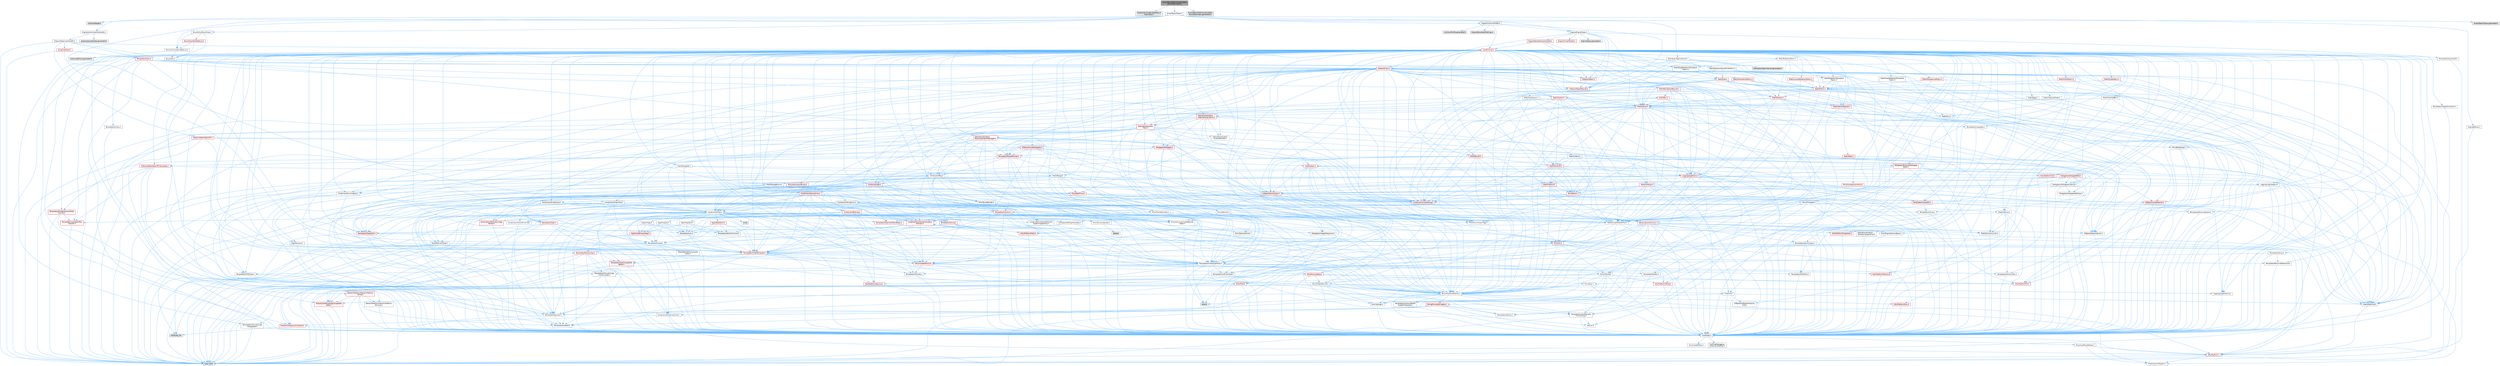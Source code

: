 digraph "SmartObjectDefinitionBindableStructDescriptor.h"
{
 // INTERACTIVE_SVG=YES
 // LATEX_PDF_SIZE
  bgcolor="transparent";
  edge [fontname=Helvetica,fontsize=10,labelfontname=Helvetica,labelfontsize=10];
  node [fontname=Helvetica,fontsize=10,shape=box,height=0.2,width=0.4];
  Node1 [id="Node000001",label="SmartObjectDefinitionBindable\lStructDescriptor.h",height=0.2,width=0.4,color="gray40", fillcolor="grey60", style="filled", fontcolor="black",tooltip=" "];
  Node1 -> Node2 [id="edge1_Node000001_Node000002",color="steelblue1",style="solid",tooltip=" "];
  Node2 [id="Node000002",label="PropertyBindingBindableStruct\lDescriptor.h",height=0.2,width=0.4,color="grey60", fillcolor="#E0E0E0", style="filled",tooltip=" "];
  Node1 -> Node3 [id="edge2_Node000001_Node000003",color="steelblue1",style="solid",tooltip=" "];
  Node3 [id="Node000003",label="SmartObjectTypes.h",height=0.2,width=0.4,color="grey40", fillcolor="white", style="filled",URL="$d4/d09/SmartObjectTypes_8h.html",tooltip=" "];
  Node3 -> Node4 [id="edge3_Node000003_Node000004",color="steelblue1",style="solid",tooltip=" "];
  Node4 [id="Node000004",label="CollisionShape.h",height=0.2,width=0.4,color="grey60", fillcolor="#E0E0E0", style="filled",tooltip=" "];
  Node3 -> Node5 [id="edge4_Node000003_Node000005",color="steelblue1",style="solid",tooltip=" "];
  Node5 [id="Node000005",label="Containers/ArrayView.h",height=0.2,width=0.4,color="grey40", fillcolor="white", style="filled",URL="$d7/df4/ArrayView_8h.html",tooltip=" "];
  Node5 -> Node6 [id="edge5_Node000005_Node000006",color="steelblue1",style="solid",tooltip=" "];
  Node6 [id="Node000006",label="CoreTypes.h",height=0.2,width=0.4,color="grey40", fillcolor="white", style="filled",URL="$dc/dec/CoreTypes_8h.html",tooltip=" "];
  Node6 -> Node7 [id="edge6_Node000006_Node000007",color="steelblue1",style="solid",tooltip=" "];
  Node7 [id="Node000007",label="HAL/Platform.h",height=0.2,width=0.4,color="red", fillcolor="#FFF0F0", style="filled",URL="$d9/dd0/Platform_8h.html",tooltip=" "];
  Node7 -> Node10 [id="edge7_Node000007_Node000010",color="steelblue1",style="solid",tooltip=" "];
  Node10 [id="Node000010",label="type_traits",height=0.2,width=0.4,color="grey60", fillcolor="#E0E0E0", style="filled",tooltip=" "];
  Node7 -> Node11 [id="edge8_Node000007_Node000011",color="steelblue1",style="solid",tooltip=" "];
  Node11 [id="Node000011",label="PreprocessorHelpers.h",height=0.2,width=0.4,color="grey40", fillcolor="white", style="filled",URL="$db/ddb/PreprocessorHelpers_8h.html",tooltip=" "];
  Node6 -> Node17 [id="edge9_Node000006_Node000017",color="steelblue1",style="solid",tooltip=" "];
  Node17 [id="Node000017",label="ProfilingDebugging\l/UMemoryDefines.h",height=0.2,width=0.4,color="grey40", fillcolor="white", style="filled",URL="$d2/da2/UMemoryDefines_8h.html",tooltip=" "];
  Node6 -> Node18 [id="edge10_Node000006_Node000018",color="steelblue1",style="solid",tooltip=" "];
  Node18 [id="Node000018",label="Misc/CoreMiscDefines.h",height=0.2,width=0.4,color="grey40", fillcolor="white", style="filled",URL="$da/d38/CoreMiscDefines_8h.html",tooltip=" "];
  Node18 -> Node7 [id="edge11_Node000018_Node000007",color="steelblue1",style="solid",tooltip=" "];
  Node18 -> Node11 [id="edge12_Node000018_Node000011",color="steelblue1",style="solid",tooltip=" "];
  Node6 -> Node19 [id="edge13_Node000006_Node000019",color="steelblue1",style="solid",tooltip=" "];
  Node19 [id="Node000019",label="Misc/CoreDefines.h",height=0.2,width=0.4,color="grey40", fillcolor="white", style="filled",URL="$d3/dd2/CoreDefines_8h.html",tooltip=" "];
  Node5 -> Node20 [id="edge14_Node000005_Node000020",color="steelblue1",style="solid",tooltip=" "];
  Node20 [id="Node000020",label="Containers/ContainersFwd.h",height=0.2,width=0.4,color="grey40", fillcolor="white", style="filled",URL="$d4/d0a/ContainersFwd_8h.html",tooltip=" "];
  Node20 -> Node7 [id="edge15_Node000020_Node000007",color="steelblue1",style="solid",tooltip=" "];
  Node20 -> Node6 [id="edge16_Node000020_Node000006",color="steelblue1",style="solid",tooltip=" "];
  Node20 -> Node21 [id="edge17_Node000020_Node000021",color="steelblue1",style="solid",tooltip=" "];
  Node21 [id="Node000021",label="Traits/IsContiguousContainer.h",height=0.2,width=0.4,color="red", fillcolor="#FFF0F0", style="filled",URL="$d5/d3c/IsContiguousContainer_8h.html",tooltip=" "];
  Node21 -> Node6 [id="edge18_Node000021_Node000006",color="steelblue1",style="solid",tooltip=" "];
  Node21 -> Node23 [id="edge19_Node000021_Node000023",color="steelblue1",style="solid",tooltip=" "];
  Node23 [id="Node000023",label="initializer_list",height=0.2,width=0.4,color="grey60", fillcolor="#E0E0E0", style="filled",tooltip=" "];
  Node5 -> Node24 [id="edge20_Node000005_Node000024",color="steelblue1",style="solid",tooltip=" "];
  Node24 [id="Node000024",label="Misc/AssertionMacros.h",height=0.2,width=0.4,color="grey40", fillcolor="white", style="filled",URL="$d0/dfa/AssertionMacros_8h.html",tooltip=" "];
  Node24 -> Node6 [id="edge21_Node000024_Node000006",color="steelblue1",style="solid",tooltip=" "];
  Node24 -> Node7 [id="edge22_Node000024_Node000007",color="steelblue1",style="solid",tooltip=" "];
  Node24 -> Node25 [id="edge23_Node000024_Node000025",color="steelblue1",style="solid",tooltip=" "];
  Node25 [id="Node000025",label="HAL/PlatformMisc.h",height=0.2,width=0.4,color="red", fillcolor="#FFF0F0", style="filled",URL="$d0/df5/PlatformMisc_8h.html",tooltip=" "];
  Node25 -> Node6 [id="edge24_Node000025_Node000006",color="steelblue1",style="solid",tooltip=" "];
  Node24 -> Node11 [id="edge25_Node000024_Node000011",color="steelblue1",style="solid",tooltip=" "];
  Node24 -> Node57 [id="edge26_Node000024_Node000057",color="steelblue1",style="solid",tooltip=" "];
  Node57 [id="Node000057",label="Templates/EnableIf.h",height=0.2,width=0.4,color="grey40", fillcolor="white", style="filled",URL="$d7/d60/EnableIf_8h.html",tooltip=" "];
  Node57 -> Node6 [id="edge27_Node000057_Node000006",color="steelblue1",style="solid",tooltip=" "];
  Node24 -> Node58 [id="edge28_Node000024_Node000058",color="steelblue1",style="solid",tooltip=" "];
  Node58 [id="Node000058",label="Templates/IsArrayOrRefOf\lTypeByPredicate.h",height=0.2,width=0.4,color="grey40", fillcolor="white", style="filled",URL="$d6/da1/IsArrayOrRefOfTypeByPredicate_8h.html",tooltip=" "];
  Node58 -> Node6 [id="edge29_Node000058_Node000006",color="steelblue1",style="solid",tooltip=" "];
  Node24 -> Node59 [id="edge30_Node000024_Node000059",color="steelblue1",style="solid",tooltip=" "];
  Node59 [id="Node000059",label="Templates/IsValidVariadic\lFunctionArg.h",height=0.2,width=0.4,color="grey40", fillcolor="white", style="filled",URL="$d0/dc8/IsValidVariadicFunctionArg_8h.html",tooltip=" "];
  Node59 -> Node6 [id="edge31_Node000059_Node000006",color="steelblue1",style="solid",tooltip=" "];
  Node59 -> Node60 [id="edge32_Node000059_Node000060",color="steelblue1",style="solid",tooltip=" "];
  Node60 [id="Node000060",label="IsEnum.h",height=0.2,width=0.4,color="grey40", fillcolor="white", style="filled",URL="$d4/de5/IsEnum_8h.html",tooltip=" "];
  Node59 -> Node10 [id="edge33_Node000059_Node000010",color="steelblue1",style="solid",tooltip=" "];
  Node24 -> Node61 [id="edge34_Node000024_Node000061",color="steelblue1",style="solid",tooltip=" "];
  Node61 [id="Node000061",label="Traits/IsCharEncodingCompatible\lWith.h",height=0.2,width=0.4,color="red", fillcolor="#FFF0F0", style="filled",URL="$df/dd1/IsCharEncodingCompatibleWith_8h.html",tooltip=" "];
  Node61 -> Node10 [id="edge35_Node000061_Node000010",color="steelblue1",style="solid",tooltip=" "];
  Node24 -> Node63 [id="edge36_Node000024_Node000063",color="steelblue1",style="solid",tooltip=" "];
  Node63 [id="Node000063",label="Misc/VarArgs.h",height=0.2,width=0.4,color="grey40", fillcolor="white", style="filled",URL="$d5/d6f/VarArgs_8h.html",tooltip=" "];
  Node63 -> Node6 [id="edge37_Node000063_Node000006",color="steelblue1",style="solid",tooltip=" "];
  Node24 -> Node64 [id="edge38_Node000024_Node000064",color="steelblue1",style="solid",tooltip=" "];
  Node64 [id="Node000064",label="String/FormatStringSan.h",height=0.2,width=0.4,color="red", fillcolor="#FFF0F0", style="filled",URL="$d3/d8b/FormatStringSan_8h.html",tooltip=" "];
  Node64 -> Node10 [id="edge39_Node000064_Node000010",color="steelblue1",style="solid",tooltip=" "];
  Node64 -> Node6 [id="edge40_Node000064_Node000006",color="steelblue1",style="solid",tooltip=" "];
  Node64 -> Node65 [id="edge41_Node000064_Node000065",color="steelblue1",style="solid",tooltip=" "];
  Node65 [id="Node000065",label="Templates/Requires.h",height=0.2,width=0.4,color="grey40", fillcolor="white", style="filled",URL="$dc/d96/Requires_8h.html",tooltip=" "];
  Node65 -> Node57 [id="edge42_Node000065_Node000057",color="steelblue1",style="solid",tooltip=" "];
  Node65 -> Node10 [id="edge43_Node000065_Node000010",color="steelblue1",style="solid",tooltip=" "];
  Node64 -> Node66 [id="edge44_Node000064_Node000066",color="steelblue1",style="solid",tooltip=" "];
  Node66 [id="Node000066",label="Templates/Identity.h",height=0.2,width=0.4,color="grey40", fillcolor="white", style="filled",URL="$d0/dd5/Identity_8h.html",tooltip=" "];
  Node64 -> Node59 [id="edge45_Node000064_Node000059",color="steelblue1",style="solid",tooltip=" "];
  Node64 -> Node20 [id="edge46_Node000064_Node000020",color="steelblue1",style="solid",tooltip=" "];
  Node24 -> Node70 [id="edge47_Node000024_Node000070",color="steelblue1",style="solid",tooltip=" "];
  Node70 [id="Node000070",label="atomic",height=0.2,width=0.4,color="grey60", fillcolor="#E0E0E0", style="filled",tooltip=" "];
  Node5 -> Node71 [id="edge48_Node000005_Node000071",color="steelblue1",style="solid",tooltip=" "];
  Node71 [id="Node000071",label="Misc/ReverseIterate.h",height=0.2,width=0.4,color="grey40", fillcolor="white", style="filled",URL="$db/de3/ReverseIterate_8h.html",tooltip=" "];
  Node71 -> Node7 [id="edge49_Node000071_Node000007",color="steelblue1",style="solid",tooltip=" "];
  Node71 -> Node72 [id="edge50_Node000071_Node000072",color="steelblue1",style="solid",tooltip=" "];
  Node72 [id="Node000072",label="iterator",height=0.2,width=0.4,color="grey60", fillcolor="#E0E0E0", style="filled",tooltip=" "];
  Node5 -> Node73 [id="edge51_Node000005_Node000073",color="steelblue1",style="solid",tooltip=" "];
  Node73 [id="Node000073",label="Misc/IntrusiveUnsetOptional\lState.h",height=0.2,width=0.4,color="grey40", fillcolor="white", style="filled",URL="$d2/d0a/IntrusiveUnsetOptionalState_8h.html",tooltip=" "];
  Node73 -> Node74 [id="edge52_Node000073_Node000074",color="steelblue1",style="solid",tooltip=" "];
  Node74 [id="Node000074",label="Misc/OptionalFwd.h",height=0.2,width=0.4,color="grey40", fillcolor="white", style="filled",URL="$dc/d50/OptionalFwd_8h.html",tooltip=" "];
  Node5 -> Node75 [id="edge53_Node000005_Node000075",color="steelblue1",style="solid",tooltip=" "];
  Node75 [id="Node000075",label="Templates/Invoke.h",height=0.2,width=0.4,color="grey40", fillcolor="white", style="filled",URL="$d7/deb/Invoke_8h.html",tooltip=" "];
  Node75 -> Node6 [id="edge54_Node000075_Node000006",color="steelblue1",style="solid",tooltip=" "];
  Node75 -> Node76 [id="edge55_Node000075_Node000076",color="steelblue1",style="solid",tooltip=" "];
  Node76 [id="Node000076",label="Traits/MemberFunctionPtr\lOuter.h",height=0.2,width=0.4,color="grey40", fillcolor="white", style="filled",URL="$db/da7/MemberFunctionPtrOuter_8h.html",tooltip=" "];
  Node75 -> Node77 [id="edge56_Node000075_Node000077",color="steelblue1",style="solid",tooltip=" "];
  Node77 [id="Node000077",label="Templates/UnrealTemplate.h",height=0.2,width=0.4,color="red", fillcolor="#FFF0F0", style="filled",URL="$d4/d24/UnrealTemplate_8h.html",tooltip=" "];
  Node77 -> Node6 [id="edge57_Node000077_Node000006",color="steelblue1",style="solid",tooltip=" "];
  Node77 -> Node78 [id="edge58_Node000077_Node000078",color="steelblue1",style="solid",tooltip=" "];
  Node78 [id="Node000078",label="Templates/IsPointer.h",height=0.2,width=0.4,color="grey40", fillcolor="white", style="filled",URL="$d7/d05/IsPointer_8h.html",tooltip=" "];
  Node78 -> Node6 [id="edge59_Node000078_Node000006",color="steelblue1",style="solid",tooltip=" "];
  Node77 -> Node79 [id="edge60_Node000077_Node000079",color="steelblue1",style="solid",tooltip=" "];
  Node79 [id="Node000079",label="HAL/UnrealMemory.h",height=0.2,width=0.4,color="red", fillcolor="#FFF0F0", style="filled",URL="$d9/d96/UnrealMemory_8h.html",tooltip=" "];
  Node79 -> Node6 [id="edge61_Node000079_Node000006",color="steelblue1",style="solid",tooltip=" "];
  Node79 -> Node83 [id="edge62_Node000079_Node000083",color="steelblue1",style="solid",tooltip=" "];
  Node83 [id="Node000083",label="HAL/MemoryBase.h",height=0.2,width=0.4,color="red", fillcolor="#FFF0F0", style="filled",URL="$d6/d9f/MemoryBase_8h.html",tooltip=" "];
  Node83 -> Node6 [id="edge63_Node000083_Node000006",color="steelblue1",style="solid",tooltip=" "];
  Node83 -> Node50 [id="edge64_Node000083_Node000050",color="steelblue1",style="solid",tooltip=" "];
  Node50 [id="Node000050",label="HAL/PlatformAtomics.h",height=0.2,width=0.4,color="red", fillcolor="#FFF0F0", style="filled",URL="$d3/d36/PlatformAtomics_8h.html",tooltip=" "];
  Node50 -> Node6 [id="edge65_Node000050_Node000006",color="steelblue1",style="solid",tooltip=" "];
  Node83 -> Node33 [id="edge66_Node000083_Node000033",color="steelblue1",style="solid",tooltip=" "];
  Node33 [id="Node000033",label="HAL/PlatformCrt.h",height=0.2,width=0.4,color="red", fillcolor="#FFF0F0", style="filled",URL="$d8/d75/PlatformCrt_8h.html",tooltip=" "];
  Node83 -> Node84 [id="edge67_Node000083_Node000084",color="steelblue1",style="solid",tooltip=" "];
  Node84 [id="Node000084",label="Misc/Exec.h",height=0.2,width=0.4,color="grey40", fillcolor="white", style="filled",URL="$de/ddb/Exec_8h.html",tooltip=" "];
  Node84 -> Node6 [id="edge68_Node000084_Node000006",color="steelblue1",style="solid",tooltip=" "];
  Node84 -> Node24 [id="edge69_Node000084_Node000024",color="steelblue1",style="solid",tooltip=" "];
  Node83 -> Node85 [id="edge70_Node000083_Node000085",color="steelblue1",style="solid",tooltip=" "];
  Node85 [id="Node000085",label="Misc/OutputDevice.h",height=0.2,width=0.4,color="grey40", fillcolor="white", style="filled",URL="$d7/d32/OutputDevice_8h.html",tooltip=" "];
  Node85 -> Node29 [id="edge71_Node000085_Node000029",color="steelblue1",style="solid",tooltip=" "];
  Node29 [id="Node000029",label="CoreFwd.h",height=0.2,width=0.4,color="grey40", fillcolor="white", style="filled",URL="$d1/d1e/CoreFwd_8h.html",tooltip=" "];
  Node29 -> Node6 [id="edge72_Node000029_Node000006",color="steelblue1",style="solid",tooltip=" "];
  Node29 -> Node20 [id="edge73_Node000029_Node000020",color="steelblue1",style="solid",tooltip=" "];
  Node29 -> Node30 [id="edge74_Node000029_Node000030",color="steelblue1",style="solid",tooltip=" "];
  Node30 [id="Node000030",label="Math/MathFwd.h",height=0.2,width=0.4,color="grey40", fillcolor="white", style="filled",URL="$d2/d10/MathFwd_8h.html",tooltip=" "];
  Node30 -> Node7 [id="edge75_Node000030_Node000007",color="steelblue1",style="solid",tooltip=" "];
  Node29 -> Node31 [id="edge76_Node000029_Node000031",color="steelblue1",style="solid",tooltip=" "];
  Node31 [id="Node000031",label="UObject/UObjectHierarchy\lFwd.h",height=0.2,width=0.4,color="grey40", fillcolor="white", style="filled",URL="$d3/d13/UObjectHierarchyFwd_8h.html",tooltip=" "];
  Node85 -> Node6 [id="edge77_Node000085_Node000006",color="steelblue1",style="solid",tooltip=" "];
  Node85 -> Node86 [id="edge78_Node000085_Node000086",color="steelblue1",style="solid",tooltip=" "];
  Node86 [id="Node000086",label="Logging/LogVerbosity.h",height=0.2,width=0.4,color="grey40", fillcolor="white", style="filled",URL="$d2/d8f/LogVerbosity_8h.html",tooltip=" "];
  Node86 -> Node6 [id="edge79_Node000086_Node000006",color="steelblue1",style="solid",tooltip=" "];
  Node85 -> Node63 [id="edge80_Node000085_Node000063",color="steelblue1",style="solid",tooltip=" "];
  Node85 -> Node58 [id="edge81_Node000085_Node000058",color="steelblue1",style="solid",tooltip=" "];
  Node85 -> Node59 [id="edge82_Node000085_Node000059",color="steelblue1",style="solid",tooltip=" "];
  Node85 -> Node61 [id="edge83_Node000085_Node000061",color="steelblue1",style="solid",tooltip=" "];
  Node79 -> Node96 [id="edge84_Node000079_Node000096",color="steelblue1",style="solid",tooltip=" "];
  Node96 [id="Node000096",label="HAL/PlatformMemory.h",height=0.2,width=0.4,color="red", fillcolor="#FFF0F0", style="filled",URL="$de/d68/PlatformMemory_8h.html",tooltip=" "];
  Node96 -> Node6 [id="edge85_Node000096_Node000006",color="steelblue1",style="solid",tooltip=" "];
  Node79 -> Node78 [id="edge86_Node000079_Node000078",color="steelblue1",style="solid",tooltip=" "];
  Node77 -> Node101 [id="edge87_Node000077_Node000101",color="steelblue1",style="solid",tooltip=" "];
  Node101 [id="Node000101",label="Templates/UnrealTypeTraits.h",height=0.2,width=0.4,color="grey40", fillcolor="white", style="filled",URL="$d2/d2d/UnrealTypeTraits_8h.html",tooltip=" "];
  Node101 -> Node6 [id="edge88_Node000101_Node000006",color="steelblue1",style="solid",tooltip=" "];
  Node101 -> Node78 [id="edge89_Node000101_Node000078",color="steelblue1",style="solid",tooltip=" "];
  Node101 -> Node24 [id="edge90_Node000101_Node000024",color="steelblue1",style="solid",tooltip=" "];
  Node101 -> Node92 [id="edge91_Node000101_Node000092",color="steelblue1",style="solid",tooltip=" "];
  Node92 [id="Node000092",label="Templates/AndOrNot.h",height=0.2,width=0.4,color="grey40", fillcolor="white", style="filled",URL="$db/d0a/AndOrNot_8h.html",tooltip=" "];
  Node92 -> Node6 [id="edge92_Node000092_Node000006",color="steelblue1",style="solid",tooltip=" "];
  Node101 -> Node57 [id="edge93_Node000101_Node000057",color="steelblue1",style="solid",tooltip=" "];
  Node101 -> Node102 [id="edge94_Node000101_Node000102",color="steelblue1",style="solid",tooltip=" "];
  Node102 [id="Node000102",label="Templates/IsArithmetic.h",height=0.2,width=0.4,color="grey40", fillcolor="white", style="filled",URL="$d2/d5d/IsArithmetic_8h.html",tooltip=" "];
  Node102 -> Node6 [id="edge95_Node000102_Node000006",color="steelblue1",style="solid",tooltip=" "];
  Node101 -> Node60 [id="edge96_Node000101_Node000060",color="steelblue1",style="solid",tooltip=" "];
  Node101 -> Node103 [id="edge97_Node000101_Node000103",color="steelblue1",style="solid",tooltip=" "];
  Node103 [id="Node000103",label="Templates/Models.h",height=0.2,width=0.4,color="grey40", fillcolor="white", style="filled",URL="$d3/d0c/Models_8h.html",tooltip=" "];
  Node103 -> Node66 [id="edge98_Node000103_Node000066",color="steelblue1",style="solid",tooltip=" "];
  Node101 -> Node104 [id="edge99_Node000101_Node000104",color="steelblue1",style="solid",tooltip=" "];
  Node104 [id="Node000104",label="Templates/IsPODType.h",height=0.2,width=0.4,color="grey40", fillcolor="white", style="filled",URL="$d7/db1/IsPODType_8h.html",tooltip=" "];
  Node104 -> Node6 [id="edge100_Node000104_Node000006",color="steelblue1",style="solid",tooltip=" "];
  Node101 -> Node105 [id="edge101_Node000101_Node000105",color="steelblue1",style="solid",tooltip=" "];
  Node105 [id="Node000105",label="Templates/IsUECoreType.h",height=0.2,width=0.4,color="grey40", fillcolor="white", style="filled",URL="$d1/db8/IsUECoreType_8h.html",tooltip=" "];
  Node105 -> Node6 [id="edge102_Node000105_Node000006",color="steelblue1",style="solid",tooltip=" "];
  Node105 -> Node10 [id="edge103_Node000105_Node000010",color="steelblue1",style="solid",tooltip=" "];
  Node101 -> Node93 [id="edge104_Node000101_Node000093",color="steelblue1",style="solid",tooltip=" "];
  Node93 [id="Node000093",label="Templates/IsTriviallyCopy\lConstructible.h",height=0.2,width=0.4,color="grey40", fillcolor="white", style="filled",URL="$d3/d78/IsTriviallyCopyConstructible_8h.html",tooltip=" "];
  Node93 -> Node6 [id="edge105_Node000093_Node000006",color="steelblue1",style="solid",tooltip=" "];
  Node93 -> Node10 [id="edge106_Node000093_Node000010",color="steelblue1",style="solid",tooltip=" "];
  Node77 -> Node106 [id="edge107_Node000077_Node000106",color="steelblue1",style="solid",tooltip=" "];
  Node106 [id="Node000106",label="Templates/RemoveReference.h",height=0.2,width=0.4,color="grey40", fillcolor="white", style="filled",URL="$da/dbe/RemoveReference_8h.html",tooltip=" "];
  Node106 -> Node6 [id="edge108_Node000106_Node000006",color="steelblue1",style="solid",tooltip=" "];
  Node77 -> Node65 [id="edge109_Node000077_Node000065",color="steelblue1",style="solid",tooltip=" "];
  Node77 -> Node107 [id="edge110_Node000077_Node000107",color="steelblue1",style="solid",tooltip=" "];
  Node107 [id="Node000107",label="Templates/TypeCompatible\lBytes.h",height=0.2,width=0.4,color="red", fillcolor="#FFF0F0", style="filled",URL="$df/d0a/TypeCompatibleBytes_8h.html",tooltip=" "];
  Node107 -> Node6 [id="edge111_Node000107_Node000006",color="steelblue1",style="solid",tooltip=" "];
  Node107 -> Node10 [id="edge112_Node000107_Node000010",color="steelblue1",style="solid",tooltip=" "];
  Node77 -> Node66 [id="edge113_Node000077_Node000066",color="steelblue1",style="solid",tooltip=" "];
  Node77 -> Node21 [id="edge114_Node000077_Node000021",color="steelblue1",style="solid",tooltip=" "];
  Node77 -> Node10 [id="edge115_Node000077_Node000010",color="steelblue1",style="solid",tooltip=" "];
  Node75 -> Node10 [id="edge116_Node000075_Node000010",color="steelblue1",style="solid",tooltip=" "];
  Node5 -> Node101 [id="edge117_Node000005_Node000101",color="steelblue1",style="solid",tooltip=" "];
  Node5 -> Node28 [id="edge118_Node000005_Node000028",color="steelblue1",style="solid",tooltip=" "];
  Node28 [id="Node000028",label="Traits/ElementType.h",height=0.2,width=0.4,color="grey40", fillcolor="white", style="filled",URL="$d5/d4f/ElementType_8h.html",tooltip=" "];
  Node28 -> Node7 [id="edge119_Node000028_Node000007",color="steelblue1",style="solid",tooltip=" "];
  Node28 -> Node23 [id="edge120_Node000028_Node000023",color="steelblue1",style="solid",tooltip=" "];
  Node28 -> Node10 [id="edge121_Node000028_Node000010",color="steelblue1",style="solid",tooltip=" "];
  Node5 -> Node109 [id="edge122_Node000005_Node000109",color="steelblue1",style="solid",tooltip=" "];
  Node109 [id="Node000109",label="Containers/Array.h",height=0.2,width=0.4,color="grey40", fillcolor="white", style="filled",URL="$df/dd0/Array_8h.html",tooltip=" "];
  Node109 -> Node6 [id="edge123_Node000109_Node000006",color="steelblue1",style="solid",tooltip=" "];
  Node109 -> Node24 [id="edge124_Node000109_Node000024",color="steelblue1",style="solid",tooltip=" "];
  Node109 -> Node73 [id="edge125_Node000109_Node000073",color="steelblue1",style="solid",tooltip=" "];
  Node109 -> Node71 [id="edge126_Node000109_Node000071",color="steelblue1",style="solid",tooltip=" "];
  Node109 -> Node79 [id="edge127_Node000109_Node000079",color="steelblue1",style="solid",tooltip=" "];
  Node109 -> Node101 [id="edge128_Node000109_Node000101",color="steelblue1",style="solid",tooltip=" "];
  Node109 -> Node77 [id="edge129_Node000109_Node000077",color="steelblue1",style="solid",tooltip=" "];
  Node109 -> Node110 [id="edge130_Node000109_Node000110",color="steelblue1",style="solid",tooltip=" "];
  Node110 [id="Node000110",label="Containers/AllowShrinking.h",height=0.2,width=0.4,color="grey40", fillcolor="white", style="filled",URL="$d7/d1a/AllowShrinking_8h.html",tooltip=" "];
  Node110 -> Node6 [id="edge131_Node000110_Node000006",color="steelblue1",style="solid",tooltip=" "];
  Node109 -> Node111 [id="edge132_Node000109_Node000111",color="steelblue1",style="solid",tooltip=" "];
  Node111 [id="Node000111",label="Containers/ContainerAllocation\lPolicies.h",height=0.2,width=0.4,color="red", fillcolor="#FFF0F0", style="filled",URL="$d7/dff/ContainerAllocationPolicies_8h.html",tooltip=" "];
  Node111 -> Node6 [id="edge133_Node000111_Node000006",color="steelblue1",style="solid",tooltip=" "];
  Node111 -> Node111 [id="edge134_Node000111_Node000111",color="steelblue1",style="solid",tooltip=" "];
  Node111 -> Node113 [id="edge135_Node000111_Node000113",color="steelblue1",style="solid",tooltip=" "];
  Node113 [id="Node000113",label="HAL/PlatformMath.h",height=0.2,width=0.4,color="red", fillcolor="#FFF0F0", style="filled",URL="$dc/d53/PlatformMath_8h.html",tooltip=" "];
  Node113 -> Node6 [id="edge136_Node000113_Node000006",color="steelblue1",style="solid",tooltip=" "];
  Node111 -> Node79 [id="edge137_Node000111_Node000079",color="steelblue1",style="solid",tooltip=" "];
  Node111 -> Node43 [id="edge138_Node000111_Node000043",color="steelblue1",style="solid",tooltip=" "];
  Node43 [id="Node000043",label="Math/NumericLimits.h",height=0.2,width=0.4,color="grey40", fillcolor="white", style="filled",URL="$df/d1b/NumericLimits_8h.html",tooltip=" "];
  Node43 -> Node6 [id="edge139_Node000043_Node000006",color="steelblue1",style="solid",tooltip=" "];
  Node111 -> Node24 [id="edge140_Node000111_Node000024",color="steelblue1",style="solid",tooltip=" "];
  Node111 -> Node122 [id="edge141_Node000111_Node000122",color="steelblue1",style="solid",tooltip=" "];
  Node122 [id="Node000122",label="Templates/MemoryOps.h",height=0.2,width=0.4,color="red", fillcolor="#FFF0F0", style="filled",URL="$db/dea/MemoryOps_8h.html",tooltip=" "];
  Node122 -> Node6 [id="edge142_Node000122_Node000006",color="steelblue1",style="solid",tooltip=" "];
  Node122 -> Node79 [id="edge143_Node000122_Node000079",color="steelblue1",style="solid",tooltip=" "];
  Node122 -> Node94 [id="edge144_Node000122_Node000094",color="steelblue1",style="solid",tooltip=" "];
  Node94 [id="Node000094",label="Templates/IsTriviallyCopy\lAssignable.h",height=0.2,width=0.4,color="grey40", fillcolor="white", style="filled",URL="$d2/df2/IsTriviallyCopyAssignable_8h.html",tooltip=" "];
  Node94 -> Node6 [id="edge145_Node000094_Node000006",color="steelblue1",style="solid",tooltip=" "];
  Node94 -> Node10 [id="edge146_Node000094_Node000010",color="steelblue1",style="solid",tooltip=" "];
  Node122 -> Node93 [id="edge147_Node000122_Node000093",color="steelblue1",style="solid",tooltip=" "];
  Node122 -> Node65 [id="edge148_Node000122_Node000065",color="steelblue1",style="solid",tooltip=" "];
  Node122 -> Node101 [id="edge149_Node000122_Node000101",color="steelblue1",style="solid",tooltip=" "];
  Node122 -> Node10 [id="edge150_Node000122_Node000010",color="steelblue1",style="solid",tooltip=" "];
  Node111 -> Node107 [id="edge151_Node000111_Node000107",color="steelblue1",style="solid",tooltip=" "];
  Node111 -> Node10 [id="edge152_Node000111_Node000010",color="steelblue1",style="solid",tooltip=" "];
  Node109 -> Node123 [id="edge153_Node000109_Node000123",color="steelblue1",style="solid",tooltip=" "];
  Node123 [id="Node000123",label="Containers/ContainerElement\lTypeCompatibility.h",height=0.2,width=0.4,color="grey40", fillcolor="white", style="filled",URL="$df/ddf/ContainerElementTypeCompatibility_8h.html",tooltip=" "];
  Node123 -> Node6 [id="edge154_Node000123_Node000006",color="steelblue1",style="solid",tooltip=" "];
  Node123 -> Node101 [id="edge155_Node000123_Node000101",color="steelblue1",style="solid",tooltip=" "];
  Node109 -> Node124 [id="edge156_Node000109_Node000124",color="steelblue1",style="solid",tooltip=" "];
  Node124 [id="Node000124",label="Serialization/Archive.h",height=0.2,width=0.4,color="red", fillcolor="#FFF0F0", style="filled",URL="$d7/d3b/Archive_8h.html",tooltip=" "];
  Node124 -> Node29 [id="edge157_Node000124_Node000029",color="steelblue1",style="solid",tooltip=" "];
  Node124 -> Node6 [id="edge158_Node000124_Node000006",color="steelblue1",style="solid",tooltip=" "];
  Node124 -> Node125 [id="edge159_Node000124_Node000125",color="steelblue1",style="solid",tooltip=" "];
  Node125 [id="Node000125",label="HAL/PlatformProperties.h",height=0.2,width=0.4,color="red", fillcolor="#FFF0F0", style="filled",URL="$d9/db0/PlatformProperties_8h.html",tooltip=" "];
  Node125 -> Node6 [id="edge160_Node000125_Node000006",color="steelblue1",style="solid",tooltip=" "];
  Node124 -> Node128 [id="edge161_Node000124_Node000128",color="steelblue1",style="solid",tooltip=" "];
  Node128 [id="Node000128",label="Internationalization\l/TextNamespaceFwd.h",height=0.2,width=0.4,color="grey40", fillcolor="white", style="filled",URL="$d8/d97/TextNamespaceFwd_8h.html",tooltip=" "];
  Node128 -> Node6 [id="edge162_Node000128_Node000006",color="steelblue1",style="solid",tooltip=" "];
  Node124 -> Node30 [id="edge163_Node000124_Node000030",color="steelblue1",style="solid",tooltip=" "];
  Node124 -> Node24 [id="edge164_Node000124_Node000024",color="steelblue1",style="solid",tooltip=" "];
  Node124 -> Node129 [id="edge165_Node000124_Node000129",color="steelblue1",style="solid",tooltip=" "];
  Node129 [id="Node000129",label="Misc/EngineVersionBase.h",height=0.2,width=0.4,color="grey40", fillcolor="white", style="filled",URL="$d5/d2b/EngineVersionBase_8h.html",tooltip=" "];
  Node129 -> Node6 [id="edge166_Node000129_Node000006",color="steelblue1",style="solid",tooltip=" "];
  Node124 -> Node63 [id="edge167_Node000124_Node000063",color="steelblue1",style="solid",tooltip=" "];
  Node124 -> Node57 [id="edge168_Node000124_Node000057",color="steelblue1",style="solid",tooltip=" "];
  Node124 -> Node58 [id="edge169_Node000124_Node000058",color="steelblue1",style="solid",tooltip=" "];
  Node124 -> Node132 [id="edge170_Node000124_Node000132",color="steelblue1",style="solid",tooltip=" "];
  Node132 [id="Node000132",label="Templates/IsEnumClass.h",height=0.2,width=0.4,color="grey40", fillcolor="white", style="filled",URL="$d7/d15/IsEnumClass_8h.html",tooltip=" "];
  Node132 -> Node6 [id="edge171_Node000132_Node000006",color="steelblue1",style="solid",tooltip=" "];
  Node132 -> Node92 [id="edge172_Node000132_Node000092",color="steelblue1",style="solid",tooltip=" "];
  Node124 -> Node59 [id="edge173_Node000124_Node000059",color="steelblue1",style="solid",tooltip=" "];
  Node124 -> Node77 [id="edge174_Node000124_Node000077",color="steelblue1",style="solid",tooltip=" "];
  Node124 -> Node61 [id="edge175_Node000124_Node000061",color="steelblue1",style="solid",tooltip=" "];
  Node124 -> Node133 [id="edge176_Node000124_Node000133",color="steelblue1",style="solid",tooltip=" "];
  Node133 [id="Node000133",label="UObject/ObjectVersion.h",height=0.2,width=0.4,color="grey40", fillcolor="white", style="filled",URL="$da/d63/ObjectVersion_8h.html",tooltip=" "];
  Node133 -> Node6 [id="edge177_Node000133_Node000006",color="steelblue1",style="solid",tooltip=" "];
  Node109 -> Node134 [id="edge178_Node000109_Node000134",color="steelblue1",style="solid",tooltip=" "];
  Node134 [id="Node000134",label="Serialization/MemoryImage\lWriter.h",height=0.2,width=0.4,color="red", fillcolor="#FFF0F0", style="filled",URL="$d0/d08/MemoryImageWriter_8h.html",tooltip=" "];
  Node134 -> Node6 [id="edge179_Node000134_Node000006",color="steelblue1",style="solid",tooltip=" "];
  Node109 -> Node148 [id="edge180_Node000109_Node000148",color="steelblue1",style="solid",tooltip=" "];
  Node148 [id="Node000148",label="Algo/Heapify.h",height=0.2,width=0.4,color="grey40", fillcolor="white", style="filled",URL="$d0/d2a/Heapify_8h.html",tooltip=" "];
  Node148 -> Node149 [id="edge181_Node000148_Node000149",color="steelblue1",style="solid",tooltip=" "];
  Node149 [id="Node000149",label="Algo/Impl/BinaryHeap.h",height=0.2,width=0.4,color="red", fillcolor="#FFF0F0", style="filled",URL="$d7/da3/Algo_2Impl_2BinaryHeap_8h.html",tooltip=" "];
  Node149 -> Node75 [id="edge182_Node000149_Node000075",color="steelblue1",style="solid",tooltip=" "];
  Node149 -> Node10 [id="edge183_Node000149_Node000010",color="steelblue1",style="solid",tooltip=" "];
  Node148 -> Node152 [id="edge184_Node000148_Node000152",color="steelblue1",style="solid",tooltip=" "];
  Node152 [id="Node000152",label="Templates/IdentityFunctor.h",height=0.2,width=0.4,color="grey40", fillcolor="white", style="filled",URL="$d7/d2e/IdentityFunctor_8h.html",tooltip=" "];
  Node152 -> Node7 [id="edge185_Node000152_Node000007",color="steelblue1",style="solid",tooltip=" "];
  Node148 -> Node75 [id="edge186_Node000148_Node000075",color="steelblue1",style="solid",tooltip=" "];
  Node148 -> Node153 [id="edge187_Node000148_Node000153",color="steelblue1",style="solid",tooltip=" "];
  Node153 [id="Node000153",label="Templates/Less.h",height=0.2,width=0.4,color="grey40", fillcolor="white", style="filled",URL="$de/dc8/Less_8h.html",tooltip=" "];
  Node153 -> Node6 [id="edge188_Node000153_Node000006",color="steelblue1",style="solid",tooltip=" "];
  Node153 -> Node77 [id="edge189_Node000153_Node000077",color="steelblue1",style="solid",tooltip=" "];
  Node148 -> Node77 [id="edge190_Node000148_Node000077",color="steelblue1",style="solid",tooltip=" "];
  Node109 -> Node154 [id="edge191_Node000109_Node000154",color="steelblue1",style="solid",tooltip=" "];
  Node154 [id="Node000154",label="Algo/HeapSort.h",height=0.2,width=0.4,color="grey40", fillcolor="white", style="filled",URL="$d3/d92/HeapSort_8h.html",tooltip=" "];
  Node154 -> Node149 [id="edge192_Node000154_Node000149",color="steelblue1",style="solid",tooltip=" "];
  Node154 -> Node152 [id="edge193_Node000154_Node000152",color="steelblue1",style="solid",tooltip=" "];
  Node154 -> Node153 [id="edge194_Node000154_Node000153",color="steelblue1",style="solid",tooltip=" "];
  Node154 -> Node77 [id="edge195_Node000154_Node000077",color="steelblue1",style="solid",tooltip=" "];
  Node109 -> Node155 [id="edge196_Node000109_Node000155",color="steelblue1",style="solid",tooltip=" "];
  Node155 [id="Node000155",label="Algo/IsHeap.h",height=0.2,width=0.4,color="grey40", fillcolor="white", style="filled",URL="$de/d32/IsHeap_8h.html",tooltip=" "];
  Node155 -> Node149 [id="edge197_Node000155_Node000149",color="steelblue1",style="solid",tooltip=" "];
  Node155 -> Node152 [id="edge198_Node000155_Node000152",color="steelblue1",style="solid",tooltip=" "];
  Node155 -> Node75 [id="edge199_Node000155_Node000075",color="steelblue1",style="solid",tooltip=" "];
  Node155 -> Node153 [id="edge200_Node000155_Node000153",color="steelblue1",style="solid",tooltip=" "];
  Node155 -> Node77 [id="edge201_Node000155_Node000077",color="steelblue1",style="solid",tooltip=" "];
  Node109 -> Node149 [id="edge202_Node000109_Node000149",color="steelblue1",style="solid",tooltip=" "];
  Node109 -> Node156 [id="edge203_Node000109_Node000156",color="steelblue1",style="solid",tooltip=" "];
  Node156 [id="Node000156",label="Algo/StableSort.h",height=0.2,width=0.4,color="red", fillcolor="#FFF0F0", style="filled",URL="$d7/d3c/StableSort_8h.html",tooltip=" "];
  Node156 -> Node152 [id="edge204_Node000156_Node000152",color="steelblue1",style="solid",tooltip=" "];
  Node156 -> Node75 [id="edge205_Node000156_Node000075",color="steelblue1",style="solid",tooltip=" "];
  Node156 -> Node153 [id="edge206_Node000156_Node000153",color="steelblue1",style="solid",tooltip=" "];
  Node156 -> Node77 [id="edge207_Node000156_Node000077",color="steelblue1",style="solid",tooltip=" "];
  Node109 -> Node159 [id="edge208_Node000109_Node000159",color="steelblue1",style="solid",tooltip=" "];
  Node159 [id="Node000159",label="Concepts/GetTypeHashable.h",height=0.2,width=0.4,color="grey40", fillcolor="white", style="filled",URL="$d3/da2/GetTypeHashable_8h.html",tooltip=" "];
  Node159 -> Node6 [id="edge209_Node000159_Node000006",color="steelblue1",style="solid",tooltip=" "];
  Node159 -> Node139 [id="edge210_Node000159_Node000139",color="steelblue1",style="solid",tooltip=" "];
  Node139 [id="Node000139",label="Templates/TypeHash.h",height=0.2,width=0.4,color="red", fillcolor="#FFF0F0", style="filled",URL="$d1/d62/TypeHash_8h.html",tooltip=" "];
  Node139 -> Node6 [id="edge211_Node000139_Node000006",color="steelblue1",style="solid",tooltip=" "];
  Node139 -> Node65 [id="edge212_Node000139_Node000065",color="steelblue1",style="solid",tooltip=" "];
  Node139 -> Node140 [id="edge213_Node000139_Node000140",color="steelblue1",style="solid",tooltip=" "];
  Node140 [id="Node000140",label="Misc/Crc.h",height=0.2,width=0.4,color="red", fillcolor="#FFF0F0", style="filled",URL="$d4/dd2/Crc_8h.html",tooltip=" "];
  Node140 -> Node6 [id="edge214_Node000140_Node000006",color="steelblue1",style="solid",tooltip=" "];
  Node140 -> Node81 [id="edge215_Node000140_Node000081",color="steelblue1",style="solid",tooltip=" "];
  Node81 [id="Node000081",label="HAL/PlatformString.h",height=0.2,width=0.4,color="red", fillcolor="#FFF0F0", style="filled",URL="$db/db5/PlatformString_8h.html",tooltip=" "];
  Node81 -> Node6 [id="edge216_Node000081_Node000006",color="steelblue1",style="solid",tooltip=" "];
  Node140 -> Node24 [id="edge217_Node000140_Node000024",color="steelblue1",style="solid",tooltip=" "];
  Node140 -> Node141 [id="edge218_Node000140_Node000141",color="steelblue1",style="solid",tooltip=" "];
  Node141 [id="Node000141",label="Misc/CString.h",height=0.2,width=0.4,color="grey40", fillcolor="white", style="filled",URL="$d2/d49/CString_8h.html",tooltip=" "];
  Node141 -> Node6 [id="edge219_Node000141_Node000006",color="steelblue1",style="solid",tooltip=" "];
  Node141 -> Node33 [id="edge220_Node000141_Node000033",color="steelblue1",style="solid",tooltip=" "];
  Node141 -> Node81 [id="edge221_Node000141_Node000081",color="steelblue1",style="solid",tooltip=" "];
  Node141 -> Node24 [id="edge222_Node000141_Node000024",color="steelblue1",style="solid",tooltip=" "];
  Node141 -> Node142 [id="edge223_Node000141_Node000142",color="steelblue1",style="solid",tooltip=" "];
  Node142 [id="Node000142",label="Misc/Char.h",height=0.2,width=0.4,color="red", fillcolor="#FFF0F0", style="filled",URL="$d0/d58/Char_8h.html",tooltip=" "];
  Node142 -> Node6 [id="edge224_Node000142_Node000006",color="steelblue1",style="solid",tooltip=" "];
  Node142 -> Node10 [id="edge225_Node000142_Node000010",color="steelblue1",style="solid",tooltip=" "];
  Node141 -> Node63 [id="edge226_Node000141_Node000063",color="steelblue1",style="solid",tooltip=" "];
  Node141 -> Node58 [id="edge227_Node000141_Node000058",color="steelblue1",style="solid",tooltip=" "];
  Node141 -> Node59 [id="edge228_Node000141_Node000059",color="steelblue1",style="solid",tooltip=" "];
  Node141 -> Node61 [id="edge229_Node000141_Node000061",color="steelblue1",style="solid",tooltip=" "];
  Node140 -> Node142 [id="edge230_Node000140_Node000142",color="steelblue1",style="solid",tooltip=" "];
  Node140 -> Node101 [id="edge231_Node000140_Node000101",color="steelblue1",style="solid",tooltip=" "];
  Node139 -> Node10 [id="edge232_Node000139_Node000010",color="steelblue1",style="solid",tooltip=" "];
  Node109 -> Node152 [id="edge233_Node000109_Node000152",color="steelblue1",style="solid",tooltip=" "];
  Node109 -> Node75 [id="edge234_Node000109_Node000075",color="steelblue1",style="solid",tooltip=" "];
  Node109 -> Node153 [id="edge235_Node000109_Node000153",color="steelblue1",style="solid",tooltip=" "];
  Node109 -> Node160 [id="edge236_Node000109_Node000160",color="steelblue1",style="solid",tooltip=" "];
  Node160 [id="Node000160",label="Templates/LosesQualifiers\lFromTo.h",height=0.2,width=0.4,color="red", fillcolor="#FFF0F0", style="filled",URL="$d2/db3/LosesQualifiersFromTo_8h.html",tooltip=" "];
  Node160 -> Node10 [id="edge237_Node000160_Node000010",color="steelblue1",style="solid",tooltip=" "];
  Node109 -> Node65 [id="edge238_Node000109_Node000065",color="steelblue1",style="solid",tooltip=" "];
  Node109 -> Node161 [id="edge239_Node000109_Node000161",color="steelblue1",style="solid",tooltip=" "];
  Node161 [id="Node000161",label="Templates/Sorting.h",height=0.2,width=0.4,color="red", fillcolor="#FFF0F0", style="filled",URL="$d3/d9e/Sorting_8h.html",tooltip=" "];
  Node161 -> Node6 [id="edge240_Node000161_Node000006",color="steelblue1",style="solid",tooltip=" "];
  Node161 -> Node113 [id="edge241_Node000161_Node000113",color="steelblue1",style="solid",tooltip=" "];
  Node161 -> Node153 [id="edge242_Node000161_Node000153",color="steelblue1",style="solid",tooltip=" "];
  Node109 -> Node165 [id="edge243_Node000109_Node000165",color="steelblue1",style="solid",tooltip=" "];
  Node165 [id="Node000165",label="Templates/AlignmentTemplates.h",height=0.2,width=0.4,color="red", fillcolor="#FFF0F0", style="filled",URL="$dd/d32/AlignmentTemplates_8h.html",tooltip=" "];
  Node165 -> Node6 [id="edge244_Node000165_Node000006",color="steelblue1",style="solid",tooltip=" "];
  Node165 -> Node78 [id="edge245_Node000165_Node000078",color="steelblue1",style="solid",tooltip=" "];
  Node109 -> Node28 [id="edge246_Node000109_Node000028",color="steelblue1",style="solid",tooltip=" "];
  Node109 -> Node119 [id="edge247_Node000109_Node000119",color="steelblue1",style="solid",tooltip=" "];
  Node119 [id="Node000119",label="limits",height=0.2,width=0.4,color="grey60", fillcolor="#E0E0E0", style="filled",tooltip=" "];
  Node109 -> Node10 [id="edge248_Node000109_Node000010",color="steelblue1",style="solid",tooltip=" "];
  Node5 -> Node164 [id="edge249_Node000005_Node000164",color="steelblue1",style="solid",tooltip=" "];
  Node164 [id="Node000164",label="Math/UnrealMathUtility.h",height=0.2,width=0.4,color="grey40", fillcolor="white", style="filled",URL="$db/db8/UnrealMathUtility_8h.html",tooltip=" "];
  Node164 -> Node6 [id="edge250_Node000164_Node000006",color="steelblue1",style="solid",tooltip=" "];
  Node164 -> Node24 [id="edge251_Node000164_Node000024",color="steelblue1",style="solid",tooltip=" "];
  Node164 -> Node113 [id="edge252_Node000164_Node000113",color="steelblue1",style="solid",tooltip=" "];
  Node164 -> Node30 [id="edge253_Node000164_Node000030",color="steelblue1",style="solid",tooltip=" "];
  Node164 -> Node66 [id="edge254_Node000164_Node000066",color="steelblue1",style="solid",tooltip=" "];
  Node164 -> Node65 [id="edge255_Node000164_Node000065",color="steelblue1",style="solid",tooltip=" "];
  Node5 -> Node10 [id="edge256_Node000005_Node000010",color="steelblue1",style="solid",tooltip=" "];
  Node3 -> Node166 [id="edge257_Node000003_Node000166",color="steelblue1",style="solid",tooltip=" "];
  Node166 [id="Node000166",label="Engine/ActorInstanceHandle.h",height=0.2,width=0.4,color="grey40", fillcolor="white", style="filled",URL="$df/d4b/ActorInstanceHandle_8h.html",tooltip=" "];
  Node166 -> Node167 [id="edge258_Node000166_Node000167",color="steelblue1",style="solid",tooltip=" "];
  Node167 [id="Node000167",label="UObject/WeakInterfacePtr.h",height=0.2,width=0.4,color="grey40", fillcolor="white", style="filled",URL="$da/d4e/WeakInterfacePtr_8h.html",tooltip=" "];
  Node167 -> Node168 [id="edge259_Node000167_Node000168",color="steelblue1",style="solid",tooltip=" "];
  Node168 [id="Node000168",label="CoreMinimal.h",height=0.2,width=0.4,color="red", fillcolor="#FFF0F0", style="filled",URL="$d7/d67/CoreMinimal_8h.html",tooltip=" "];
  Node168 -> Node6 [id="edge260_Node000168_Node000006",color="steelblue1",style="solid",tooltip=" "];
  Node168 -> Node29 [id="edge261_Node000168_Node000029",color="steelblue1",style="solid",tooltip=" "];
  Node168 -> Node31 [id="edge262_Node000168_Node000031",color="steelblue1",style="solid",tooltip=" "];
  Node168 -> Node20 [id="edge263_Node000168_Node000020",color="steelblue1",style="solid",tooltip=" "];
  Node168 -> Node63 [id="edge264_Node000168_Node000063",color="steelblue1",style="solid",tooltip=" "];
  Node168 -> Node86 [id="edge265_Node000168_Node000086",color="steelblue1",style="solid",tooltip=" "];
  Node168 -> Node85 [id="edge266_Node000168_Node000085",color="steelblue1",style="solid",tooltip=" "];
  Node168 -> Node33 [id="edge267_Node000168_Node000033",color="steelblue1",style="solid",tooltip=" "];
  Node168 -> Node25 [id="edge268_Node000168_Node000025",color="steelblue1",style="solid",tooltip=" "];
  Node168 -> Node24 [id="edge269_Node000168_Node000024",color="steelblue1",style="solid",tooltip=" "];
  Node168 -> Node78 [id="edge270_Node000168_Node000078",color="steelblue1",style="solid",tooltip=" "];
  Node168 -> Node96 [id="edge271_Node000168_Node000096",color="steelblue1",style="solid",tooltip=" "];
  Node168 -> Node50 [id="edge272_Node000168_Node000050",color="steelblue1",style="solid",tooltip=" "];
  Node168 -> Node84 [id="edge273_Node000168_Node000084",color="steelblue1",style="solid",tooltip=" "];
  Node168 -> Node83 [id="edge274_Node000168_Node000083",color="steelblue1",style="solid",tooltip=" "];
  Node168 -> Node79 [id="edge275_Node000168_Node000079",color="steelblue1",style="solid",tooltip=" "];
  Node168 -> Node102 [id="edge276_Node000168_Node000102",color="steelblue1",style="solid",tooltip=" "];
  Node168 -> Node92 [id="edge277_Node000168_Node000092",color="steelblue1",style="solid",tooltip=" "];
  Node168 -> Node104 [id="edge278_Node000168_Node000104",color="steelblue1",style="solid",tooltip=" "];
  Node168 -> Node105 [id="edge279_Node000168_Node000105",color="steelblue1",style="solid",tooltip=" "];
  Node168 -> Node93 [id="edge280_Node000168_Node000093",color="steelblue1",style="solid",tooltip=" "];
  Node168 -> Node101 [id="edge281_Node000168_Node000101",color="steelblue1",style="solid",tooltip=" "];
  Node168 -> Node57 [id="edge282_Node000168_Node000057",color="steelblue1",style="solid",tooltip=" "];
  Node168 -> Node106 [id="edge283_Node000168_Node000106",color="steelblue1",style="solid",tooltip=" "];
  Node168 -> Node169 [id="edge284_Node000168_Node000169",color="steelblue1",style="solid",tooltip=" "];
  Node169 [id="Node000169",label="Templates/IntegralConstant.h",height=0.2,width=0.4,color="grey40", fillcolor="white", style="filled",URL="$db/d1b/IntegralConstant_8h.html",tooltip=" "];
  Node169 -> Node6 [id="edge285_Node000169_Node000006",color="steelblue1",style="solid",tooltip=" "];
  Node168 -> Node170 [id="edge286_Node000168_Node000170",color="steelblue1",style="solid",tooltip=" "];
  Node170 [id="Node000170",label="Templates/IsClass.h",height=0.2,width=0.4,color="grey40", fillcolor="white", style="filled",URL="$db/dcb/IsClass_8h.html",tooltip=" "];
  Node170 -> Node6 [id="edge287_Node000170_Node000006",color="steelblue1",style="solid",tooltip=" "];
  Node168 -> Node107 [id="edge288_Node000168_Node000107",color="steelblue1",style="solid",tooltip=" "];
  Node168 -> Node21 [id="edge289_Node000168_Node000021",color="steelblue1",style="solid",tooltip=" "];
  Node168 -> Node77 [id="edge290_Node000168_Node000077",color="steelblue1",style="solid",tooltip=" "];
  Node168 -> Node43 [id="edge291_Node000168_Node000043",color="steelblue1",style="solid",tooltip=" "];
  Node168 -> Node113 [id="edge292_Node000168_Node000113",color="steelblue1",style="solid",tooltip=" "];
  Node168 -> Node94 [id="edge293_Node000168_Node000094",color="steelblue1",style="solid",tooltip=" "];
  Node168 -> Node122 [id="edge294_Node000168_Node000122",color="steelblue1",style="solid",tooltip=" "];
  Node168 -> Node111 [id="edge295_Node000168_Node000111",color="steelblue1",style="solid",tooltip=" "];
  Node168 -> Node132 [id="edge296_Node000168_Node000132",color="steelblue1",style="solid",tooltip=" "];
  Node168 -> Node125 [id="edge297_Node000168_Node000125",color="steelblue1",style="solid",tooltip=" "];
  Node168 -> Node129 [id="edge298_Node000168_Node000129",color="steelblue1",style="solid",tooltip=" "];
  Node168 -> Node128 [id="edge299_Node000168_Node000128",color="steelblue1",style="solid",tooltip=" "];
  Node168 -> Node124 [id="edge300_Node000168_Node000124",color="steelblue1",style="solid",tooltip=" "];
  Node168 -> Node153 [id="edge301_Node000168_Node000153",color="steelblue1",style="solid",tooltip=" "];
  Node168 -> Node161 [id="edge302_Node000168_Node000161",color="steelblue1",style="solid",tooltip=" "];
  Node168 -> Node142 [id="edge303_Node000168_Node000142",color="steelblue1",style="solid",tooltip=" "];
  Node168 -> Node171 [id="edge304_Node000168_Node000171",color="steelblue1",style="solid",tooltip=" "];
  Node171 [id="Node000171",label="GenericPlatform/GenericPlatform\lStricmp.h",height=0.2,width=0.4,color="grey40", fillcolor="white", style="filled",URL="$d2/d86/GenericPlatformStricmp_8h.html",tooltip=" "];
  Node171 -> Node6 [id="edge305_Node000171_Node000006",color="steelblue1",style="solid",tooltip=" "];
  Node168 -> Node172 [id="edge306_Node000168_Node000172",color="steelblue1",style="solid",tooltip=" "];
  Node172 [id="Node000172",label="GenericPlatform/GenericPlatform\lString.h",height=0.2,width=0.4,color="red", fillcolor="#FFF0F0", style="filled",URL="$dd/d20/GenericPlatformString_8h.html",tooltip=" "];
  Node172 -> Node6 [id="edge307_Node000172_Node000006",color="steelblue1",style="solid",tooltip=" "];
  Node172 -> Node171 [id="edge308_Node000172_Node000171",color="steelblue1",style="solid",tooltip=" "];
  Node172 -> Node57 [id="edge309_Node000172_Node000057",color="steelblue1",style="solid",tooltip=" "];
  Node172 -> Node61 [id="edge310_Node000172_Node000061",color="steelblue1",style="solid",tooltip=" "];
  Node172 -> Node10 [id="edge311_Node000172_Node000010",color="steelblue1",style="solid",tooltip=" "];
  Node168 -> Node81 [id="edge312_Node000168_Node000081",color="steelblue1",style="solid",tooltip=" "];
  Node168 -> Node141 [id="edge313_Node000168_Node000141",color="steelblue1",style="solid",tooltip=" "];
  Node168 -> Node140 [id="edge314_Node000168_Node000140",color="steelblue1",style="solid",tooltip=" "];
  Node168 -> Node164 [id="edge315_Node000168_Node000164",color="steelblue1",style="solid",tooltip=" "];
  Node168 -> Node175 [id="edge316_Node000168_Node000175",color="steelblue1",style="solid",tooltip=" "];
  Node175 [id="Node000175",label="Containers/UnrealString.h",height=0.2,width=0.4,color="red", fillcolor="#FFF0F0", style="filled",URL="$d5/dba/UnrealString_8h.html",tooltip=" "];
  Node168 -> Node109 [id="edge317_Node000168_Node000109",color="steelblue1",style="solid",tooltip=" "];
  Node168 -> Node179 [id="edge318_Node000168_Node000179",color="steelblue1",style="solid",tooltip=" "];
  Node179 [id="Node000179",label="Misc/FrameNumber.h",height=0.2,width=0.4,color="grey40", fillcolor="white", style="filled",URL="$dd/dbd/FrameNumber_8h.html",tooltip=" "];
  Node179 -> Node6 [id="edge319_Node000179_Node000006",color="steelblue1",style="solid",tooltip=" "];
  Node179 -> Node43 [id="edge320_Node000179_Node000043",color="steelblue1",style="solid",tooltip=" "];
  Node179 -> Node164 [id="edge321_Node000179_Node000164",color="steelblue1",style="solid",tooltip=" "];
  Node179 -> Node57 [id="edge322_Node000179_Node000057",color="steelblue1",style="solid",tooltip=" "];
  Node179 -> Node101 [id="edge323_Node000179_Node000101",color="steelblue1",style="solid",tooltip=" "];
  Node168 -> Node180 [id="edge324_Node000168_Node000180",color="steelblue1",style="solid",tooltip=" "];
  Node180 [id="Node000180",label="Misc/Timespan.h",height=0.2,width=0.4,color="grey40", fillcolor="white", style="filled",URL="$da/dd9/Timespan_8h.html",tooltip=" "];
  Node180 -> Node6 [id="edge325_Node000180_Node000006",color="steelblue1",style="solid",tooltip=" "];
  Node180 -> Node181 [id="edge326_Node000180_Node000181",color="steelblue1",style="solid",tooltip=" "];
  Node181 [id="Node000181",label="Math/Interval.h",height=0.2,width=0.4,color="grey40", fillcolor="white", style="filled",URL="$d1/d55/Interval_8h.html",tooltip=" "];
  Node181 -> Node6 [id="edge327_Node000181_Node000006",color="steelblue1",style="solid",tooltip=" "];
  Node181 -> Node102 [id="edge328_Node000181_Node000102",color="steelblue1",style="solid",tooltip=" "];
  Node181 -> Node101 [id="edge329_Node000181_Node000101",color="steelblue1",style="solid",tooltip=" "];
  Node181 -> Node43 [id="edge330_Node000181_Node000043",color="steelblue1",style="solid",tooltip=" "];
  Node181 -> Node164 [id="edge331_Node000181_Node000164",color="steelblue1",style="solid",tooltip=" "];
  Node180 -> Node164 [id="edge332_Node000180_Node000164",color="steelblue1",style="solid",tooltip=" "];
  Node180 -> Node24 [id="edge333_Node000180_Node000024",color="steelblue1",style="solid",tooltip=" "];
  Node168 -> Node182 [id="edge334_Node000168_Node000182",color="steelblue1",style="solid",tooltip=" "];
  Node182 [id="Node000182",label="Containers/StringConv.h",height=0.2,width=0.4,color="grey40", fillcolor="white", style="filled",URL="$d3/ddf/StringConv_8h.html",tooltip=" "];
  Node182 -> Node6 [id="edge335_Node000182_Node000006",color="steelblue1",style="solid",tooltip=" "];
  Node182 -> Node24 [id="edge336_Node000182_Node000024",color="steelblue1",style="solid",tooltip=" "];
  Node182 -> Node111 [id="edge337_Node000182_Node000111",color="steelblue1",style="solid",tooltip=" "];
  Node182 -> Node109 [id="edge338_Node000182_Node000109",color="steelblue1",style="solid",tooltip=" "];
  Node182 -> Node141 [id="edge339_Node000182_Node000141",color="steelblue1",style="solid",tooltip=" "];
  Node182 -> Node183 [id="edge340_Node000182_Node000183",color="steelblue1",style="solid",tooltip=" "];
  Node183 [id="Node000183",label="Templates/IsArray.h",height=0.2,width=0.4,color="grey40", fillcolor="white", style="filled",URL="$d8/d8d/IsArray_8h.html",tooltip=" "];
  Node183 -> Node6 [id="edge341_Node000183_Node000006",color="steelblue1",style="solid",tooltip=" "];
  Node182 -> Node77 [id="edge342_Node000182_Node000077",color="steelblue1",style="solid",tooltip=" "];
  Node182 -> Node101 [id="edge343_Node000182_Node000101",color="steelblue1",style="solid",tooltip=" "];
  Node182 -> Node28 [id="edge344_Node000182_Node000028",color="steelblue1",style="solid",tooltip=" "];
  Node182 -> Node61 [id="edge345_Node000182_Node000061",color="steelblue1",style="solid",tooltip=" "];
  Node182 -> Node21 [id="edge346_Node000182_Node000021",color="steelblue1",style="solid",tooltip=" "];
  Node182 -> Node10 [id="edge347_Node000182_Node000010",color="steelblue1",style="solid",tooltip=" "];
  Node168 -> Node184 [id="edge348_Node000168_Node000184",color="steelblue1",style="solid",tooltip=" "];
  Node184 [id="Node000184",label="UObject/UnrealNames.h",height=0.2,width=0.4,color="red", fillcolor="#FFF0F0", style="filled",URL="$d8/db1/UnrealNames_8h.html",tooltip=" "];
  Node184 -> Node6 [id="edge349_Node000184_Node000006",color="steelblue1",style="solid",tooltip=" "];
  Node168 -> Node186 [id="edge350_Node000168_Node000186",color="steelblue1",style="solid",tooltip=" "];
  Node186 [id="Node000186",label="UObject/NameTypes.h",height=0.2,width=0.4,color="red", fillcolor="#FFF0F0", style="filled",URL="$d6/d35/NameTypes_8h.html",tooltip=" "];
  Node186 -> Node6 [id="edge351_Node000186_Node000006",color="steelblue1",style="solid",tooltip=" "];
  Node186 -> Node24 [id="edge352_Node000186_Node000024",color="steelblue1",style="solid",tooltip=" "];
  Node186 -> Node79 [id="edge353_Node000186_Node000079",color="steelblue1",style="solid",tooltip=" "];
  Node186 -> Node101 [id="edge354_Node000186_Node000101",color="steelblue1",style="solid",tooltip=" "];
  Node186 -> Node77 [id="edge355_Node000186_Node000077",color="steelblue1",style="solid",tooltip=" "];
  Node186 -> Node175 [id="edge356_Node000186_Node000175",color="steelblue1",style="solid",tooltip=" "];
  Node186 -> Node182 [id="edge357_Node000186_Node000182",color="steelblue1",style="solid",tooltip=" "];
  Node186 -> Node184 [id="edge358_Node000186_Node000184",color="steelblue1",style="solid",tooltip=" "];
  Node186 -> Node73 [id="edge359_Node000186_Node000073",color="steelblue1",style="solid",tooltip=" "];
  Node168 -> Node193 [id="edge360_Node000168_Node000193",color="steelblue1",style="solid",tooltip=" "];
  Node193 [id="Node000193",label="Misc/Parse.h",height=0.2,width=0.4,color="red", fillcolor="#FFF0F0", style="filled",URL="$dc/d71/Parse_8h.html",tooltip=" "];
  Node193 -> Node175 [id="edge361_Node000193_Node000175",color="steelblue1",style="solid",tooltip=" "];
  Node193 -> Node6 [id="edge362_Node000193_Node000006",color="steelblue1",style="solid",tooltip=" "];
  Node193 -> Node33 [id="edge363_Node000193_Node000033",color="steelblue1",style="solid",tooltip=" "];
  Node193 -> Node45 [id="edge364_Node000193_Node000045",color="steelblue1",style="solid",tooltip=" "];
  Node45 [id="Node000045",label="Misc/EnumClassFlags.h",height=0.2,width=0.4,color="grey40", fillcolor="white", style="filled",URL="$d8/de7/EnumClassFlags_8h.html",tooltip=" "];
  Node193 -> Node194 [id="edge365_Node000193_Node000194",color="steelblue1",style="solid",tooltip=" "];
  Node194 [id="Node000194",label="Templates/Function.h",height=0.2,width=0.4,color="red", fillcolor="#FFF0F0", style="filled",URL="$df/df5/Function_8h.html",tooltip=" "];
  Node194 -> Node6 [id="edge366_Node000194_Node000006",color="steelblue1",style="solid",tooltip=" "];
  Node194 -> Node24 [id="edge367_Node000194_Node000024",color="steelblue1",style="solid",tooltip=" "];
  Node194 -> Node73 [id="edge368_Node000194_Node000073",color="steelblue1",style="solid",tooltip=" "];
  Node194 -> Node79 [id="edge369_Node000194_Node000079",color="steelblue1",style="solid",tooltip=" "];
  Node194 -> Node101 [id="edge370_Node000194_Node000101",color="steelblue1",style="solid",tooltip=" "];
  Node194 -> Node75 [id="edge371_Node000194_Node000075",color="steelblue1",style="solid",tooltip=" "];
  Node194 -> Node77 [id="edge372_Node000194_Node000077",color="steelblue1",style="solid",tooltip=" "];
  Node194 -> Node65 [id="edge373_Node000194_Node000065",color="steelblue1",style="solid",tooltip=" "];
  Node194 -> Node164 [id="edge374_Node000194_Node000164",color="steelblue1",style="solid",tooltip=" "];
  Node194 -> Node10 [id="edge375_Node000194_Node000010",color="steelblue1",style="solid",tooltip=" "];
  Node168 -> Node165 [id="edge376_Node000168_Node000165",color="steelblue1",style="solid",tooltip=" "];
  Node168 -> Node196 [id="edge377_Node000168_Node000196",color="steelblue1",style="solid",tooltip=" "];
  Node196 [id="Node000196",label="Misc/StructBuilder.h",height=0.2,width=0.4,color="grey40", fillcolor="white", style="filled",URL="$d9/db3/StructBuilder_8h.html",tooltip=" "];
  Node196 -> Node6 [id="edge378_Node000196_Node000006",color="steelblue1",style="solid",tooltip=" "];
  Node196 -> Node164 [id="edge379_Node000196_Node000164",color="steelblue1",style="solid",tooltip=" "];
  Node196 -> Node165 [id="edge380_Node000196_Node000165",color="steelblue1",style="solid",tooltip=" "];
  Node168 -> Node115 [id="edge381_Node000168_Node000115",color="steelblue1",style="solid",tooltip=" "];
  Node115 [id="Node000115",label="Templates/Decay.h",height=0.2,width=0.4,color="grey40", fillcolor="white", style="filled",URL="$dd/d0f/Decay_8h.html",tooltip=" "];
  Node115 -> Node6 [id="edge382_Node000115_Node000006",color="steelblue1",style="solid",tooltip=" "];
  Node115 -> Node106 [id="edge383_Node000115_Node000106",color="steelblue1",style="solid",tooltip=" "];
  Node115 -> Node10 [id="edge384_Node000115_Node000010",color="steelblue1",style="solid",tooltip=" "];
  Node168 -> Node197 [id="edge385_Node000168_Node000197",color="steelblue1",style="solid",tooltip=" "];
  Node197 [id="Node000197",label="Templates/PointerIsConvertible\lFromTo.h",height=0.2,width=0.4,color="red", fillcolor="#FFF0F0", style="filled",URL="$d6/d65/PointerIsConvertibleFromTo_8h.html",tooltip=" "];
  Node197 -> Node6 [id="edge386_Node000197_Node000006",color="steelblue1",style="solid",tooltip=" "];
  Node197 -> Node160 [id="edge387_Node000197_Node000160",color="steelblue1",style="solid",tooltip=" "];
  Node197 -> Node10 [id="edge388_Node000197_Node000010",color="steelblue1",style="solid",tooltip=" "];
  Node168 -> Node75 [id="edge389_Node000168_Node000075",color="steelblue1",style="solid",tooltip=" "];
  Node168 -> Node194 [id="edge390_Node000168_Node000194",color="steelblue1",style="solid",tooltip=" "];
  Node168 -> Node139 [id="edge391_Node000168_Node000139",color="steelblue1",style="solid",tooltip=" "];
  Node168 -> Node198 [id="edge392_Node000168_Node000198",color="steelblue1",style="solid",tooltip=" "];
  Node198 [id="Node000198",label="Containers/ScriptArray.h",height=0.2,width=0.4,color="grey40", fillcolor="white", style="filled",URL="$dc/daf/ScriptArray_8h.html",tooltip=" "];
  Node198 -> Node6 [id="edge393_Node000198_Node000006",color="steelblue1",style="solid",tooltip=" "];
  Node198 -> Node24 [id="edge394_Node000198_Node000024",color="steelblue1",style="solid",tooltip=" "];
  Node198 -> Node79 [id="edge395_Node000198_Node000079",color="steelblue1",style="solid",tooltip=" "];
  Node198 -> Node110 [id="edge396_Node000198_Node000110",color="steelblue1",style="solid",tooltip=" "];
  Node198 -> Node111 [id="edge397_Node000198_Node000111",color="steelblue1",style="solid",tooltip=" "];
  Node198 -> Node109 [id="edge398_Node000198_Node000109",color="steelblue1",style="solid",tooltip=" "];
  Node198 -> Node23 [id="edge399_Node000198_Node000023",color="steelblue1",style="solid",tooltip=" "];
  Node168 -> Node199 [id="edge400_Node000168_Node000199",color="steelblue1",style="solid",tooltip=" "];
  Node199 [id="Node000199",label="Containers/BitArray.h",height=0.2,width=0.4,color="red", fillcolor="#FFF0F0", style="filled",URL="$d1/de4/BitArray_8h.html",tooltip=" "];
  Node199 -> Node111 [id="edge401_Node000199_Node000111",color="steelblue1",style="solid",tooltip=" "];
  Node199 -> Node6 [id="edge402_Node000199_Node000006",color="steelblue1",style="solid",tooltip=" "];
  Node199 -> Node50 [id="edge403_Node000199_Node000050",color="steelblue1",style="solid",tooltip=" "];
  Node199 -> Node79 [id="edge404_Node000199_Node000079",color="steelblue1",style="solid",tooltip=" "];
  Node199 -> Node164 [id="edge405_Node000199_Node000164",color="steelblue1",style="solid",tooltip=" "];
  Node199 -> Node24 [id="edge406_Node000199_Node000024",color="steelblue1",style="solid",tooltip=" "];
  Node199 -> Node45 [id="edge407_Node000199_Node000045",color="steelblue1",style="solid",tooltip=" "];
  Node199 -> Node124 [id="edge408_Node000199_Node000124",color="steelblue1",style="solid",tooltip=" "];
  Node199 -> Node134 [id="edge409_Node000199_Node000134",color="steelblue1",style="solid",tooltip=" "];
  Node199 -> Node57 [id="edge410_Node000199_Node000057",color="steelblue1",style="solid",tooltip=" "];
  Node199 -> Node75 [id="edge411_Node000199_Node000075",color="steelblue1",style="solid",tooltip=" "];
  Node199 -> Node77 [id="edge412_Node000199_Node000077",color="steelblue1",style="solid",tooltip=" "];
  Node199 -> Node101 [id="edge413_Node000199_Node000101",color="steelblue1",style="solid",tooltip=" "];
  Node168 -> Node200 [id="edge414_Node000168_Node000200",color="steelblue1",style="solid",tooltip=" "];
  Node200 [id="Node000200",label="Containers/SparseArray.h",height=0.2,width=0.4,color="red", fillcolor="#FFF0F0", style="filled",URL="$d5/dbf/SparseArray_8h.html",tooltip=" "];
  Node200 -> Node6 [id="edge415_Node000200_Node000006",color="steelblue1",style="solid",tooltip=" "];
  Node200 -> Node24 [id="edge416_Node000200_Node000024",color="steelblue1",style="solid",tooltip=" "];
  Node200 -> Node79 [id="edge417_Node000200_Node000079",color="steelblue1",style="solid",tooltip=" "];
  Node200 -> Node101 [id="edge418_Node000200_Node000101",color="steelblue1",style="solid",tooltip=" "];
  Node200 -> Node77 [id="edge419_Node000200_Node000077",color="steelblue1",style="solid",tooltip=" "];
  Node200 -> Node111 [id="edge420_Node000200_Node000111",color="steelblue1",style="solid",tooltip=" "];
  Node200 -> Node153 [id="edge421_Node000200_Node000153",color="steelblue1",style="solid",tooltip=" "];
  Node200 -> Node109 [id="edge422_Node000200_Node000109",color="steelblue1",style="solid",tooltip=" "];
  Node200 -> Node164 [id="edge423_Node000200_Node000164",color="steelblue1",style="solid",tooltip=" "];
  Node200 -> Node198 [id="edge424_Node000200_Node000198",color="steelblue1",style="solid",tooltip=" "];
  Node200 -> Node199 [id="edge425_Node000200_Node000199",color="steelblue1",style="solid",tooltip=" "];
  Node200 -> Node134 [id="edge426_Node000200_Node000134",color="steelblue1",style="solid",tooltip=" "];
  Node200 -> Node175 [id="edge427_Node000200_Node000175",color="steelblue1",style="solid",tooltip=" "];
  Node200 -> Node73 [id="edge428_Node000200_Node000073",color="steelblue1",style="solid",tooltip=" "];
  Node168 -> Node216 [id="edge429_Node000168_Node000216",color="steelblue1",style="solid",tooltip=" "];
  Node216 [id="Node000216",label="Containers/Set.h",height=0.2,width=0.4,color="red", fillcolor="#FFF0F0", style="filled",URL="$d4/d45/Set_8h.html",tooltip=" "];
  Node216 -> Node111 [id="edge430_Node000216_Node000111",color="steelblue1",style="solid",tooltip=" "];
  Node216 -> Node123 [id="edge431_Node000216_Node000123",color="steelblue1",style="solid",tooltip=" "];
  Node216 -> Node200 [id="edge432_Node000216_Node000200",color="steelblue1",style="solid",tooltip=" "];
  Node216 -> Node20 [id="edge433_Node000216_Node000020",color="steelblue1",style="solid",tooltip=" "];
  Node216 -> Node164 [id="edge434_Node000216_Node000164",color="steelblue1",style="solid",tooltip=" "];
  Node216 -> Node24 [id="edge435_Node000216_Node000024",color="steelblue1",style="solid",tooltip=" "];
  Node216 -> Node196 [id="edge436_Node000216_Node000196",color="steelblue1",style="solid",tooltip=" "];
  Node216 -> Node134 [id="edge437_Node000216_Node000134",color="steelblue1",style="solid",tooltip=" "];
  Node216 -> Node194 [id="edge438_Node000216_Node000194",color="steelblue1",style="solid",tooltip=" "];
  Node216 -> Node161 [id="edge439_Node000216_Node000161",color="steelblue1",style="solid",tooltip=" "];
  Node216 -> Node139 [id="edge440_Node000216_Node000139",color="steelblue1",style="solid",tooltip=" "];
  Node216 -> Node77 [id="edge441_Node000216_Node000077",color="steelblue1",style="solid",tooltip=" "];
  Node216 -> Node23 [id="edge442_Node000216_Node000023",color="steelblue1",style="solid",tooltip=" "];
  Node216 -> Node10 [id="edge443_Node000216_Node000010",color="steelblue1",style="solid",tooltip=" "];
  Node168 -> Node219 [id="edge444_Node000168_Node000219",color="steelblue1",style="solid",tooltip=" "];
  Node219 [id="Node000219",label="Algo/Reverse.h",height=0.2,width=0.4,color="grey40", fillcolor="white", style="filled",URL="$d5/d93/Reverse_8h.html",tooltip=" "];
  Node219 -> Node6 [id="edge445_Node000219_Node000006",color="steelblue1",style="solid",tooltip=" "];
  Node219 -> Node77 [id="edge446_Node000219_Node000077",color="steelblue1",style="solid",tooltip=" "];
  Node168 -> Node220 [id="edge447_Node000168_Node000220",color="steelblue1",style="solid",tooltip=" "];
  Node220 [id="Node000220",label="Containers/Map.h",height=0.2,width=0.4,color="grey40", fillcolor="white", style="filled",URL="$df/d79/Map_8h.html",tooltip=" "];
  Node220 -> Node6 [id="edge448_Node000220_Node000006",color="steelblue1",style="solid",tooltip=" "];
  Node220 -> Node219 [id="edge449_Node000220_Node000219",color="steelblue1",style="solid",tooltip=" "];
  Node220 -> Node123 [id="edge450_Node000220_Node000123",color="steelblue1",style="solid",tooltip=" "];
  Node220 -> Node216 [id="edge451_Node000220_Node000216",color="steelblue1",style="solid",tooltip=" "];
  Node220 -> Node175 [id="edge452_Node000220_Node000175",color="steelblue1",style="solid",tooltip=" "];
  Node220 -> Node24 [id="edge453_Node000220_Node000024",color="steelblue1",style="solid",tooltip=" "];
  Node220 -> Node196 [id="edge454_Node000220_Node000196",color="steelblue1",style="solid",tooltip=" "];
  Node220 -> Node194 [id="edge455_Node000220_Node000194",color="steelblue1",style="solid",tooltip=" "];
  Node220 -> Node161 [id="edge456_Node000220_Node000161",color="steelblue1",style="solid",tooltip=" "];
  Node220 -> Node221 [id="edge457_Node000220_Node000221",color="steelblue1",style="solid",tooltip=" "];
  Node221 [id="Node000221",label="Templates/Tuple.h",height=0.2,width=0.4,color="red", fillcolor="#FFF0F0", style="filled",URL="$d2/d4f/Tuple_8h.html",tooltip=" "];
  Node221 -> Node6 [id="edge458_Node000221_Node000006",color="steelblue1",style="solid",tooltip=" "];
  Node221 -> Node77 [id="edge459_Node000221_Node000077",color="steelblue1",style="solid",tooltip=" "];
  Node221 -> Node222 [id="edge460_Node000221_Node000222",color="steelblue1",style="solid",tooltip=" "];
  Node222 [id="Node000222",label="Delegates/IntegerSequence.h",height=0.2,width=0.4,color="grey40", fillcolor="white", style="filled",URL="$d2/dcc/IntegerSequence_8h.html",tooltip=" "];
  Node222 -> Node6 [id="edge461_Node000222_Node000006",color="steelblue1",style="solid",tooltip=" "];
  Node221 -> Node75 [id="edge462_Node000221_Node000075",color="steelblue1",style="solid",tooltip=" "];
  Node221 -> Node65 [id="edge463_Node000221_Node000065",color="steelblue1",style="solid",tooltip=" "];
  Node221 -> Node139 [id="edge464_Node000221_Node000139",color="steelblue1",style="solid",tooltip=" "];
  Node221 -> Node10 [id="edge465_Node000221_Node000010",color="steelblue1",style="solid",tooltip=" "];
  Node220 -> Node77 [id="edge466_Node000220_Node000077",color="steelblue1",style="solid",tooltip=" "];
  Node220 -> Node101 [id="edge467_Node000220_Node000101",color="steelblue1",style="solid",tooltip=" "];
  Node220 -> Node10 [id="edge468_Node000220_Node000010",color="steelblue1",style="solid",tooltip=" "];
  Node168 -> Node224 [id="edge469_Node000168_Node000224",color="steelblue1",style="solid",tooltip=" "];
  Node224 [id="Node000224",label="Math/IntPoint.h",height=0.2,width=0.4,color="red", fillcolor="#FFF0F0", style="filled",URL="$d3/df7/IntPoint_8h.html",tooltip=" "];
  Node224 -> Node6 [id="edge470_Node000224_Node000006",color="steelblue1",style="solid",tooltip=" "];
  Node224 -> Node24 [id="edge471_Node000224_Node000024",color="steelblue1",style="solid",tooltip=" "];
  Node224 -> Node193 [id="edge472_Node000224_Node000193",color="steelblue1",style="solid",tooltip=" "];
  Node224 -> Node30 [id="edge473_Node000224_Node000030",color="steelblue1",style="solid",tooltip=" "];
  Node224 -> Node164 [id="edge474_Node000224_Node000164",color="steelblue1",style="solid",tooltip=" "];
  Node224 -> Node175 [id="edge475_Node000224_Node000175",color="steelblue1",style="solid",tooltip=" "];
  Node224 -> Node139 [id="edge476_Node000224_Node000139",color="steelblue1",style="solid",tooltip=" "];
  Node168 -> Node226 [id="edge477_Node000168_Node000226",color="steelblue1",style="solid",tooltip=" "];
  Node226 [id="Node000226",label="Math/IntVector.h",height=0.2,width=0.4,color="red", fillcolor="#FFF0F0", style="filled",URL="$d7/d44/IntVector_8h.html",tooltip=" "];
  Node226 -> Node6 [id="edge478_Node000226_Node000006",color="steelblue1",style="solid",tooltip=" "];
  Node226 -> Node140 [id="edge479_Node000226_Node000140",color="steelblue1",style="solid",tooltip=" "];
  Node226 -> Node193 [id="edge480_Node000226_Node000193",color="steelblue1",style="solid",tooltip=" "];
  Node226 -> Node30 [id="edge481_Node000226_Node000030",color="steelblue1",style="solid",tooltip=" "];
  Node226 -> Node164 [id="edge482_Node000226_Node000164",color="steelblue1",style="solid",tooltip=" "];
  Node226 -> Node175 [id="edge483_Node000226_Node000175",color="steelblue1",style="solid",tooltip=" "];
  Node168 -> Node227 [id="edge484_Node000168_Node000227",color="steelblue1",style="solid",tooltip=" "];
  Node227 [id="Node000227",label="Logging/LogCategory.h",height=0.2,width=0.4,color="grey40", fillcolor="white", style="filled",URL="$d9/d36/LogCategory_8h.html",tooltip=" "];
  Node227 -> Node6 [id="edge485_Node000227_Node000006",color="steelblue1",style="solid",tooltip=" "];
  Node227 -> Node86 [id="edge486_Node000227_Node000086",color="steelblue1",style="solid",tooltip=" "];
  Node227 -> Node186 [id="edge487_Node000227_Node000186",color="steelblue1",style="solid",tooltip=" "];
  Node168 -> Node228 [id="edge488_Node000168_Node000228",color="steelblue1",style="solid",tooltip=" "];
  Node228 [id="Node000228",label="Logging/LogMacros.h",height=0.2,width=0.4,color="red", fillcolor="#FFF0F0", style="filled",URL="$d0/d16/LogMacros_8h.html",tooltip=" "];
  Node228 -> Node175 [id="edge489_Node000228_Node000175",color="steelblue1",style="solid",tooltip=" "];
  Node228 -> Node6 [id="edge490_Node000228_Node000006",color="steelblue1",style="solid",tooltip=" "];
  Node228 -> Node11 [id="edge491_Node000228_Node000011",color="steelblue1",style="solid",tooltip=" "];
  Node228 -> Node227 [id="edge492_Node000228_Node000227",color="steelblue1",style="solid",tooltip=" "];
  Node228 -> Node86 [id="edge493_Node000228_Node000086",color="steelblue1",style="solid",tooltip=" "];
  Node228 -> Node24 [id="edge494_Node000228_Node000024",color="steelblue1",style="solid",tooltip=" "];
  Node228 -> Node63 [id="edge495_Node000228_Node000063",color="steelblue1",style="solid",tooltip=" "];
  Node228 -> Node64 [id="edge496_Node000228_Node000064",color="steelblue1",style="solid",tooltip=" "];
  Node228 -> Node57 [id="edge497_Node000228_Node000057",color="steelblue1",style="solid",tooltip=" "];
  Node228 -> Node58 [id="edge498_Node000228_Node000058",color="steelblue1",style="solid",tooltip=" "];
  Node228 -> Node59 [id="edge499_Node000228_Node000059",color="steelblue1",style="solid",tooltip=" "];
  Node228 -> Node61 [id="edge500_Node000228_Node000061",color="steelblue1",style="solid",tooltip=" "];
  Node228 -> Node10 [id="edge501_Node000228_Node000010",color="steelblue1",style="solid",tooltip=" "];
  Node168 -> Node231 [id="edge502_Node000168_Node000231",color="steelblue1",style="solid",tooltip=" "];
  Node231 [id="Node000231",label="Math/Vector2D.h",height=0.2,width=0.4,color="red", fillcolor="#FFF0F0", style="filled",URL="$d3/db0/Vector2D_8h.html",tooltip=" "];
  Node231 -> Node6 [id="edge503_Node000231_Node000006",color="steelblue1",style="solid",tooltip=" "];
  Node231 -> Node30 [id="edge504_Node000231_Node000030",color="steelblue1",style="solid",tooltip=" "];
  Node231 -> Node24 [id="edge505_Node000231_Node000024",color="steelblue1",style="solid",tooltip=" "];
  Node231 -> Node140 [id="edge506_Node000231_Node000140",color="steelblue1",style="solid",tooltip=" "];
  Node231 -> Node164 [id="edge507_Node000231_Node000164",color="steelblue1",style="solid",tooltip=" "];
  Node231 -> Node175 [id="edge508_Node000231_Node000175",color="steelblue1",style="solid",tooltip=" "];
  Node231 -> Node193 [id="edge509_Node000231_Node000193",color="steelblue1",style="solid",tooltip=" "];
  Node231 -> Node224 [id="edge510_Node000231_Node000224",color="steelblue1",style="solid",tooltip=" "];
  Node231 -> Node228 [id="edge511_Node000231_Node000228",color="steelblue1",style="solid",tooltip=" "];
  Node231 -> Node10 [id="edge512_Node000231_Node000010",color="steelblue1",style="solid",tooltip=" "];
  Node168 -> Node235 [id="edge513_Node000168_Node000235",color="steelblue1",style="solid",tooltip=" "];
  Node235 [id="Node000235",label="Math/IntRect.h",height=0.2,width=0.4,color="grey40", fillcolor="white", style="filled",URL="$d7/d53/IntRect_8h.html",tooltip=" "];
  Node235 -> Node6 [id="edge514_Node000235_Node000006",color="steelblue1",style="solid",tooltip=" "];
  Node235 -> Node30 [id="edge515_Node000235_Node000030",color="steelblue1",style="solid",tooltip=" "];
  Node235 -> Node164 [id="edge516_Node000235_Node000164",color="steelblue1",style="solid",tooltip=" "];
  Node235 -> Node175 [id="edge517_Node000235_Node000175",color="steelblue1",style="solid",tooltip=" "];
  Node235 -> Node224 [id="edge518_Node000235_Node000224",color="steelblue1",style="solid",tooltip=" "];
  Node235 -> Node231 [id="edge519_Node000235_Node000231",color="steelblue1",style="solid",tooltip=" "];
  Node168 -> Node236 [id="edge520_Node000168_Node000236",color="steelblue1",style="solid",tooltip=" "];
  Node236 [id="Node000236",label="Misc/ByteSwap.h",height=0.2,width=0.4,color="grey40", fillcolor="white", style="filled",URL="$dc/dd7/ByteSwap_8h.html",tooltip=" "];
  Node236 -> Node6 [id="edge521_Node000236_Node000006",color="steelblue1",style="solid",tooltip=" "];
  Node236 -> Node33 [id="edge522_Node000236_Node000033",color="steelblue1",style="solid",tooltip=" "];
  Node168 -> Node138 [id="edge523_Node000168_Node000138",color="steelblue1",style="solid",tooltip=" "];
  Node138 [id="Node000138",label="Containers/EnumAsByte.h",height=0.2,width=0.4,color="grey40", fillcolor="white", style="filled",URL="$d6/d9a/EnumAsByte_8h.html",tooltip=" "];
  Node138 -> Node6 [id="edge524_Node000138_Node000006",color="steelblue1",style="solid",tooltip=" "];
  Node138 -> Node104 [id="edge525_Node000138_Node000104",color="steelblue1",style="solid",tooltip=" "];
  Node138 -> Node139 [id="edge526_Node000138_Node000139",color="steelblue1",style="solid",tooltip=" "];
  Node168 -> Node237 [id="edge527_Node000168_Node000237",color="steelblue1",style="solid",tooltip=" "];
  Node237 [id="Node000237",label="HAL/PlatformTLS.h",height=0.2,width=0.4,color="red", fillcolor="#FFF0F0", style="filled",URL="$d0/def/PlatformTLS_8h.html",tooltip=" "];
  Node237 -> Node6 [id="edge528_Node000237_Node000006",color="steelblue1",style="solid",tooltip=" "];
  Node168 -> Node240 [id="edge529_Node000168_Node000240",color="steelblue1",style="solid",tooltip=" "];
  Node240 [id="Node000240",label="CoreGlobals.h",height=0.2,width=0.4,color="red", fillcolor="#FFF0F0", style="filled",URL="$d5/d8c/CoreGlobals_8h.html",tooltip=" "];
  Node240 -> Node175 [id="edge530_Node000240_Node000175",color="steelblue1",style="solid",tooltip=" "];
  Node240 -> Node6 [id="edge531_Node000240_Node000006",color="steelblue1",style="solid",tooltip=" "];
  Node240 -> Node237 [id="edge532_Node000240_Node000237",color="steelblue1",style="solid",tooltip=" "];
  Node240 -> Node228 [id="edge533_Node000240_Node000228",color="steelblue1",style="solid",tooltip=" "];
  Node240 -> Node45 [id="edge534_Node000240_Node000045",color="steelblue1",style="solid",tooltip=" "];
  Node240 -> Node85 [id="edge535_Node000240_Node000085",color="steelblue1",style="solid",tooltip=" "];
  Node240 -> Node186 [id="edge536_Node000240_Node000186",color="steelblue1",style="solid",tooltip=" "];
  Node240 -> Node70 [id="edge537_Node000240_Node000070",color="steelblue1",style="solid",tooltip=" "];
  Node168 -> Node241 [id="edge538_Node000168_Node000241",color="steelblue1",style="solid",tooltip=" "];
  Node241 [id="Node000241",label="Templates/SharedPointer.h",height=0.2,width=0.4,color="red", fillcolor="#FFF0F0", style="filled",URL="$d2/d17/SharedPointer_8h.html",tooltip=" "];
  Node241 -> Node6 [id="edge539_Node000241_Node000006",color="steelblue1",style="solid",tooltip=" "];
  Node241 -> Node73 [id="edge540_Node000241_Node000073",color="steelblue1",style="solid",tooltip=" "];
  Node241 -> Node197 [id="edge541_Node000241_Node000197",color="steelblue1",style="solid",tooltip=" "];
  Node241 -> Node24 [id="edge542_Node000241_Node000024",color="steelblue1",style="solid",tooltip=" "];
  Node241 -> Node79 [id="edge543_Node000241_Node000079",color="steelblue1",style="solid",tooltip=" "];
  Node241 -> Node109 [id="edge544_Node000241_Node000109",color="steelblue1",style="solid",tooltip=" "];
  Node241 -> Node220 [id="edge545_Node000241_Node000220",color="steelblue1",style="solid",tooltip=" "];
  Node241 -> Node240 [id="edge546_Node000241_Node000240",color="steelblue1",style="solid",tooltip=" "];
  Node168 -> Node246 [id="edge547_Node000168_Node000246",color="steelblue1",style="solid",tooltip=" "];
  Node246 [id="Node000246",label="Internationalization\l/CulturePointer.h",height=0.2,width=0.4,color="grey40", fillcolor="white", style="filled",URL="$d6/dbe/CulturePointer_8h.html",tooltip=" "];
  Node246 -> Node6 [id="edge548_Node000246_Node000006",color="steelblue1",style="solid",tooltip=" "];
  Node246 -> Node241 [id="edge549_Node000246_Node000241",color="steelblue1",style="solid",tooltip=" "];
  Node168 -> Node247 [id="edge550_Node000168_Node000247",color="steelblue1",style="solid",tooltip=" "];
  Node247 [id="Node000247",label="UObject/WeakObjectPtrTemplates.h",height=0.2,width=0.4,color="red", fillcolor="#FFF0F0", style="filled",URL="$d8/d3b/WeakObjectPtrTemplates_8h.html",tooltip=" "];
  Node247 -> Node6 [id="edge551_Node000247_Node000006",color="steelblue1",style="solid",tooltip=" "];
  Node247 -> Node160 [id="edge552_Node000247_Node000160",color="steelblue1",style="solid",tooltip=" "];
  Node247 -> Node65 [id="edge553_Node000247_Node000065",color="steelblue1",style="solid",tooltip=" "];
  Node247 -> Node220 [id="edge554_Node000247_Node000220",color="steelblue1",style="solid",tooltip=" "];
  Node247 -> Node10 [id="edge555_Node000247_Node000010",color="steelblue1",style="solid",tooltip=" "];
  Node168 -> Node250 [id="edge556_Node000168_Node000250",color="steelblue1",style="solid",tooltip=" "];
  Node250 [id="Node000250",label="Delegates/DelegateSettings.h",height=0.2,width=0.4,color="grey40", fillcolor="white", style="filled",URL="$d0/d97/DelegateSettings_8h.html",tooltip=" "];
  Node250 -> Node6 [id="edge557_Node000250_Node000006",color="steelblue1",style="solid",tooltip=" "];
  Node168 -> Node251 [id="edge558_Node000168_Node000251",color="steelblue1",style="solid",tooltip=" "];
  Node251 [id="Node000251",label="Delegates/IDelegateInstance.h",height=0.2,width=0.4,color="grey40", fillcolor="white", style="filled",URL="$d2/d10/IDelegateInstance_8h.html",tooltip=" "];
  Node251 -> Node6 [id="edge559_Node000251_Node000006",color="steelblue1",style="solid",tooltip=" "];
  Node251 -> Node139 [id="edge560_Node000251_Node000139",color="steelblue1",style="solid",tooltip=" "];
  Node251 -> Node186 [id="edge561_Node000251_Node000186",color="steelblue1",style="solid",tooltip=" "];
  Node251 -> Node250 [id="edge562_Node000251_Node000250",color="steelblue1",style="solid",tooltip=" "];
  Node168 -> Node252 [id="edge563_Node000168_Node000252",color="steelblue1",style="solid",tooltip=" "];
  Node252 [id="Node000252",label="Delegates/DelegateBase.h",height=0.2,width=0.4,color="red", fillcolor="#FFF0F0", style="filled",URL="$da/d67/DelegateBase_8h.html",tooltip=" "];
  Node252 -> Node6 [id="edge564_Node000252_Node000006",color="steelblue1",style="solid",tooltip=" "];
  Node252 -> Node111 [id="edge565_Node000252_Node000111",color="steelblue1",style="solid",tooltip=" "];
  Node252 -> Node164 [id="edge566_Node000252_Node000164",color="steelblue1",style="solid",tooltip=" "];
  Node252 -> Node186 [id="edge567_Node000252_Node000186",color="steelblue1",style="solid",tooltip=" "];
  Node252 -> Node250 [id="edge568_Node000252_Node000250",color="steelblue1",style="solid",tooltip=" "];
  Node252 -> Node251 [id="edge569_Node000252_Node000251",color="steelblue1",style="solid",tooltip=" "];
  Node168 -> Node260 [id="edge570_Node000168_Node000260",color="steelblue1",style="solid",tooltip=" "];
  Node260 [id="Node000260",label="Delegates/MulticastDelegate\lBase.h",height=0.2,width=0.4,color="red", fillcolor="#FFF0F0", style="filled",URL="$db/d16/MulticastDelegateBase_8h.html",tooltip=" "];
  Node260 -> Node6 [id="edge571_Node000260_Node000006",color="steelblue1",style="solid",tooltip=" "];
  Node260 -> Node111 [id="edge572_Node000260_Node000111",color="steelblue1",style="solid",tooltip=" "];
  Node260 -> Node109 [id="edge573_Node000260_Node000109",color="steelblue1",style="solid",tooltip=" "];
  Node260 -> Node164 [id="edge574_Node000260_Node000164",color="steelblue1",style="solid",tooltip=" "];
  Node260 -> Node251 [id="edge575_Node000260_Node000251",color="steelblue1",style="solid",tooltip=" "];
  Node260 -> Node252 [id="edge576_Node000260_Node000252",color="steelblue1",style="solid",tooltip=" "];
  Node168 -> Node222 [id="edge577_Node000168_Node000222",color="steelblue1",style="solid",tooltip=" "];
  Node168 -> Node221 [id="edge578_Node000168_Node000221",color="steelblue1",style="solid",tooltip=" "];
  Node168 -> Node261 [id="edge579_Node000168_Node000261",color="steelblue1",style="solid",tooltip=" "];
  Node261 [id="Node000261",label="UObject/ScriptDelegates.h",height=0.2,width=0.4,color="red", fillcolor="#FFF0F0", style="filled",URL="$de/d81/ScriptDelegates_8h.html",tooltip=" "];
  Node261 -> Node109 [id="edge580_Node000261_Node000109",color="steelblue1",style="solid",tooltip=" "];
  Node261 -> Node111 [id="edge581_Node000261_Node000111",color="steelblue1",style="solid",tooltip=" "];
  Node261 -> Node175 [id="edge582_Node000261_Node000175",color="steelblue1",style="solid",tooltip=" "];
  Node261 -> Node24 [id="edge583_Node000261_Node000024",color="steelblue1",style="solid",tooltip=" "];
  Node261 -> Node241 [id="edge584_Node000261_Node000241",color="steelblue1",style="solid",tooltip=" "];
  Node261 -> Node139 [id="edge585_Node000261_Node000139",color="steelblue1",style="solid",tooltip=" "];
  Node261 -> Node101 [id="edge586_Node000261_Node000101",color="steelblue1",style="solid",tooltip=" "];
  Node261 -> Node186 [id="edge587_Node000261_Node000186",color="steelblue1",style="solid",tooltip=" "];
  Node168 -> Node263 [id="edge588_Node000168_Node000263",color="steelblue1",style="solid",tooltip=" "];
  Node263 [id="Node000263",label="Delegates/Delegate.h",height=0.2,width=0.4,color="red", fillcolor="#FFF0F0", style="filled",URL="$d4/d80/Delegate_8h.html",tooltip=" "];
  Node263 -> Node6 [id="edge589_Node000263_Node000006",color="steelblue1",style="solid",tooltip=" "];
  Node263 -> Node24 [id="edge590_Node000263_Node000024",color="steelblue1",style="solid",tooltip=" "];
  Node263 -> Node186 [id="edge591_Node000263_Node000186",color="steelblue1",style="solid",tooltip=" "];
  Node263 -> Node241 [id="edge592_Node000263_Node000241",color="steelblue1",style="solid",tooltip=" "];
  Node263 -> Node247 [id="edge593_Node000263_Node000247",color="steelblue1",style="solid",tooltip=" "];
  Node263 -> Node260 [id="edge594_Node000263_Node000260",color="steelblue1",style="solid",tooltip=" "];
  Node263 -> Node222 [id="edge595_Node000263_Node000222",color="steelblue1",style="solid",tooltip=" "];
  Node168 -> Node268 [id="edge596_Node000168_Node000268",color="steelblue1",style="solid",tooltip=" "];
  Node268 [id="Node000268",label="Internationalization\l/TextLocalizationManager.h",height=0.2,width=0.4,color="red", fillcolor="#FFF0F0", style="filled",URL="$d5/d2e/TextLocalizationManager_8h.html",tooltip=" "];
  Node268 -> Node109 [id="edge597_Node000268_Node000109",color="steelblue1",style="solid",tooltip=" "];
  Node268 -> Node5 [id="edge598_Node000268_Node000005",color="steelblue1",style="solid",tooltip=" "];
  Node268 -> Node111 [id="edge599_Node000268_Node000111",color="steelblue1",style="solid",tooltip=" "];
  Node268 -> Node220 [id="edge600_Node000268_Node000220",color="steelblue1",style="solid",tooltip=" "];
  Node268 -> Node216 [id="edge601_Node000268_Node000216",color="steelblue1",style="solid",tooltip=" "];
  Node268 -> Node175 [id="edge602_Node000268_Node000175",color="steelblue1",style="solid",tooltip=" "];
  Node268 -> Node6 [id="edge603_Node000268_Node000006",color="steelblue1",style="solid",tooltip=" "];
  Node268 -> Node263 [id="edge604_Node000268_Node000263",color="steelblue1",style="solid",tooltip=" "];
  Node268 -> Node140 [id="edge605_Node000268_Node000140",color="steelblue1",style="solid",tooltip=" "];
  Node268 -> Node45 [id="edge606_Node000268_Node000045",color="steelblue1",style="solid",tooltip=" "];
  Node268 -> Node194 [id="edge607_Node000268_Node000194",color="steelblue1",style="solid",tooltip=" "];
  Node268 -> Node241 [id="edge608_Node000268_Node000241",color="steelblue1",style="solid",tooltip=" "];
  Node268 -> Node70 [id="edge609_Node000268_Node000070",color="steelblue1",style="solid",tooltip=" "];
  Node168 -> Node209 [id="edge610_Node000168_Node000209",color="steelblue1",style="solid",tooltip=" "];
  Node209 [id="Node000209",label="Misc/Optional.h",height=0.2,width=0.4,color="grey40", fillcolor="white", style="filled",URL="$d2/dae/Optional_8h.html",tooltip=" "];
  Node209 -> Node6 [id="edge611_Node000209_Node000006",color="steelblue1",style="solid",tooltip=" "];
  Node209 -> Node24 [id="edge612_Node000209_Node000024",color="steelblue1",style="solid",tooltip=" "];
  Node209 -> Node73 [id="edge613_Node000209_Node000073",color="steelblue1",style="solid",tooltip=" "];
  Node209 -> Node74 [id="edge614_Node000209_Node000074",color="steelblue1",style="solid",tooltip=" "];
  Node209 -> Node122 [id="edge615_Node000209_Node000122",color="steelblue1",style="solid",tooltip=" "];
  Node209 -> Node77 [id="edge616_Node000209_Node000077",color="steelblue1",style="solid",tooltip=" "];
  Node209 -> Node124 [id="edge617_Node000209_Node000124",color="steelblue1",style="solid",tooltip=" "];
  Node168 -> Node183 [id="edge618_Node000168_Node000183",color="steelblue1",style="solid",tooltip=" "];
  Node168 -> Node214 [id="edge619_Node000168_Node000214",color="steelblue1",style="solid",tooltip=" "];
  Node214 [id="Node000214",label="Templates/RemoveExtent.h",height=0.2,width=0.4,color="grey40", fillcolor="white", style="filled",URL="$dc/de9/RemoveExtent_8h.html",tooltip=" "];
  Node214 -> Node6 [id="edge620_Node000214_Node000006",color="steelblue1",style="solid",tooltip=" "];
  Node168 -> Node213 [id="edge621_Node000168_Node000213",color="steelblue1",style="solid",tooltip=" "];
  Node213 [id="Node000213",label="Templates/UniquePtr.h",height=0.2,width=0.4,color="red", fillcolor="#FFF0F0", style="filled",URL="$de/d1a/UniquePtr_8h.html",tooltip=" "];
  Node213 -> Node6 [id="edge622_Node000213_Node000006",color="steelblue1",style="solid",tooltip=" "];
  Node213 -> Node77 [id="edge623_Node000213_Node000077",color="steelblue1",style="solid",tooltip=" "];
  Node213 -> Node183 [id="edge624_Node000213_Node000183",color="steelblue1",style="solid",tooltip=" "];
  Node213 -> Node214 [id="edge625_Node000213_Node000214",color="steelblue1",style="solid",tooltip=" "];
  Node213 -> Node65 [id="edge626_Node000213_Node000065",color="steelblue1",style="solid",tooltip=" "];
  Node213 -> Node10 [id="edge627_Node000213_Node000010",color="steelblue1",style="solid",tooltip=" "];
  Node168 -> Node275 [id="edge628_Node000168_Node000275",color="steelblue1",style="solid",tooltip=" "];
  Node275 [id="Node000275",label="Internationalization\l/Text.h",height=0.2,width=0.4,color="red", fillcolor="#FFF0F0", style="filled",URL="$d6/d35/Text_8h.html",tooltip=" "];
  Node275 -> Node6 [id="edge629_Node000275_Node000006",color="steelblue1",style="solid",tooltip=" "];
  Node275 -> Node50 [id="edge630_Node000275_Node000050",color="steelblue1",style="solid",tooltip=" "];
  Node275 -> Node24 [id="edge631_Node000275_Node000024",color="steelblue1",style="solid",tooltip=" "];
  Node275 -> Node45 [id="edge632_Node000275_Node000045",color="steelblue1",style="solid",tooltip=" "];
  Node275 -> Node101 [id="edge633_Node000275_Node000101",color="steelblue1",style="solid",tooltip=" "];
  Node275 -> Node109 [id="edge634_Node000275_Node000109",color="steelblue1",style="solid",tooltip=" "];
  Node275 -> Node175 [id="edge635_Node000275_Node000175",color="steelblue1",style="solid",tooltip=" "];
  Node275 -> Node138 [id="edge636_Node000275_Node000138",color="steelblue1",style="solid",tooltip=" "];
  Node275 -> Node241 [id="edge637_Node000275_Node000241",color="steelblue1",style="solid",tooltip=" "];
  Node275 -> Node246 [id="edge638_Node000275_Node000246",color="steelblue1",style="solid",tooltip=" "];
  Node275 -> Node268 [id="edge639_Node000275_Node000268",color="steelblue1",style="solid",tooltip=" "];
  Node275 -> Node209 [id="edge640_Node000275_Node000209",color="steelblue1",style="solid",tooltip=" "];
  Node275 -> Node213 [id="edge641_Node000275_Node000213",color="steelblue1",style="solid",tooltip=" "];
  Node275 -> Node65 [id="edge642_Node000275_Node000065",color="steelblue1",style="solid",tooltip=" "];
  Node275 -> Node10 [id="edge643_Node000275_Node000010",color="steelblue1",style="solid",tooltip=" "];
  Node168 -> Node212 [id="edge644_Node000168_Node000212",color="steelblue1",style="solid",tooltip=" "];
  Node212 [id="Node000212",label="Templates/UniqueObj.h",height=0.2,width=0.4,color="grey40", fillcolor="white", style="filled",URL="$da/d95/UniqueObj_8h.html",tooltip=" "];
  Node212 -> Node6 [id="edge645_Node000212_Node000006",color="steelblue1",style="solid",tooltip=" "];
  Node212 -> Node213 [id="edge646_Node000212_Node000213",color="steelblue1",style="solid",tooltip=" "];
  Node168 -> Node281 [id="edge647_Node000168_Node000281",color="steelblue1",style="solid",tooltip=" "];
  Node281 [id="Node000281",label="Internationalization\l/Internationalization.h",height=0.2,width=0.4,color="red", fillcolor="#FFF0F0", style="filled",URL="$da/de4/Internationalization_8h.html",tooltip=" "];
  Node281 -> Node109 [id="edge648_Node000281_Node000109",color="steelblue1",style="solid",tooltip=" "];
  Node281 -> Node175 [id="edge649_Node000281_Node000175",color="steelblue1",style="solid",tooltip=" "];
  Node281 -> Node6 [id="edge650_Node000281_Node000006",color="steelblue1",style="solid",tooltip=" "];
  Node281 -> Node263 [id="edge651_Node000281_Node000263",color="steelblue1",style="solid",tooltip=" "];
  Node281 -> Node246 [id="edge652_Node000281_Node000246",color="steelblue1",style="solid",tooltip=" "];
  Node281 -> Node275 [id="edge653_Node000281_Node000275",color="steelblue1",style="solid",tooltip=" "];
  Node281 -> Node241 [id="edge654_Node000281_Node000241",color="steelblue1",style="solid",tooltip=" "];
  Node281 -> Node221 [id="edge655_Node000281_Node000221",color="steelblue1",style="solid",tooltip=" "];
  Node281 -> Node212 [id="edge656_Node000281_Node000212",color="steelblue1",style="solid",tooltip=" "];
  Node281 -> Node186 [id="edge657_Node000281_Node000186",color="steelblue1",style="solid",tooltip=" "];
  Node168 -> Node282 [id="edge658_Node000168_Node000282",color="steelblue1",style="solid",tooltip=" "];
  Node282 [id="Node000282",label="Math/Vector.h",height=0.2,width=0.4,color="red", fillcolor="#FFF0F0", style="filled",URL="$d6/dbe/Vector_8h.html",tooltip=" "];
  Node282 -> Node6 [id="edge659_Node000282_Node000006",color="steelblue1",style="solid",tooltip=" "];
  Node282 -> Node24 [id="edge660_Node000282_Node000024",color="steelblue1",style="solid",tooltip=" "];
  Node282 -> Node30 [id="edge661_Node000282_Node000030",color="steelblue1",style="solid",tooltip=" "];
  Node282 -> Node43 [id="edge662_Node000282_Node000043",color="steelblue1",style="solid",tooltip=" "];
  Node282 -> Node140 [id="edge663_Node000282_Node000140",color="steelblue1",style="solid",tooltip=" "];
  Node282 -> Node164 [id="edge664_Node000282_Node000164",color="steelblue1",style="solid",tooltip=" "];
  Node282 -> Node175 [id="edge665_Node000282_Node000175",color="steelblue1",style="solid",tooltip=" "];
  Node282 -> Node193 [id="edge666_Node000282_Node000193",color="steelblue1",style="solid",tooltip=" "];
  Node282 -> Node224 [id="edge667_Node000282_Node000224",color="steelblue1",style="solid",tooltip=" "];
  Node282 -> Node228 [id="edge668_Node000282_Node000228",color="steelblue1",style="solid",tooltip=" "];
  Node282 -> Node231 [id="edge669_Node000282_Node000231",color="steelblue1",style="solid",tooltip=" "];
  Node282 -> Node236 [id="edge670_Node000282_Node000236",color="steelblue1",style="solid",tooltip=" "];
  Node282 -> Node275 [id="edge671_Node000282_Node000275",color="steelblue1",style="solid",tooltip=" "];
  Node282 -> Node281 [id="edge672_Node000282_Node000281",color="steelblue1",style="solid",tooltip=" "];
  Node282 -> Node226 [id="edge673_Node000282_Node000226",color="steelblue1",style="solid",tooltip=" "];
  Node282 -> Node285 [id="edge674_Node000282_Node000285",color="steelblue1",style="solid",tooltip=" "];
  Node285 [id="Node000285",label="Math/Axis.h",height=0.2,width=0.4,color="grey40", fillcolor="white", style="filled",URL="$dd/dbb/Axis_8h.html",tooltip=" "];
  Node285 -> Node6 [id="edge675_Node000285_Node000006",color="steelblue1",style="solid",tooltip=" "];
  Node282 -> Node133 [id="edge676_Node000282_Node000133",color="steelblue1",style="solid",tooltip=" "];
  Node282 -> Node10 [id="edge677_Node000282_Node000010",color="steelblue1",style="solid",tooltip=" "];
  Node168 -> Node286 [id="edge678_Node000168_Node000286",color="steelblue1",style="solid",tooltip=" "];
  Node286 [id="Node000286",label="Math/Vector4.h",height=0.2,width=0.4,color="red", fillcolor="#FFF0F0", style="filled",URL="$d7/d36/Vector4_8h.html",tooltip=" "];
  Node286 -> Node6 [id="edge679_Node000286_Node000006",color="steelblue1",style="solid",tooltip=" "];
  Node286 -> Node140 [id="edge680_Node000286_Node000140",color="steelblue1",style="solid",tooltip=" "];
  Node286 -> Node30 [id="edge681_Node000286_Node000030",color="steelblue1",style="solid",tooltip=" "];
  Node286 -> Node164 [id="edge682_Node000286_Node000164",color="steelblue1",style="solid",tooltip=" "];
  Node286 -> Node175 [id="edge683_Node000286_Node000175",color="steelblue1",style="solid",tooltip=" "];
  Node286 -> Node193 [id="edge684_Node000286_Node000193",color="steelblue1",style="solid",tooltip=" "];
  Node286 -> Node228 [id="edge685_Node000286_Node000228",color="steelblue1",style="solid",tooltip=" "];
  Node286 -> Node231 [id="edge686_Node000286_Node000231",color="steelblue1",style="solid",tooltip=" "];
  Node286 -> Node282 [id="edge687_Node000286_Node000282",color="steelblue1",style="solid",tooltip=" "];
  Node286 -> Node65 [id="edge688_Node000286_Node000065",color="steelblue1",style="solid",tooltip=" "];
  Node286 -> Node10 [id="edge689_Node000286_Node000010",color="steelblue1",style="solid",tooltip=" "];
  Node168 -> Node287 [id="edge690_Node000168_Node000287",color="steelblue1",style="solid",tooltip=" "];
  Node287 [id="Node000287",label="Math/VectorRegister.h",height=0.2,width=0.4,color="red", fillcolor="#FFF0F0", style="filled",URL="$da/d8b/VectorRegister_8h.html",tooltip=" "];
  Node287 -> Node6 [id="edge691_Node000287_Node000006",color="steelblue1",style="solid",tooltip=" "];
  Node287 -> Node164 [id="edge692_Node000287_Node000164",color="steelblue1",style="solid",tooltip=" "];
  Node168 -> Node292 [id="edge693_Node000168_Node000292",color="steelblue1",style="solid",tooltip=" "];
  Node292 [id="Node000292",label="Math/TwoVectors.h",height=0.2,width=0.4,color="grey40", fillcolor="white", style="filled",URL="$d4/db4/TwoVectors_8h.html",tooltip=" "];
  Node292 -> Node6 [id="edge694_Node000292_Node000006",color="steelblue1",style="solid",tooltip=" "];
  Node292 -> Node24 [id="edge695_Node000292_Node000024",color="steelblue1",style="solid",tooltip=" "];
  Node292 -> Node164 [id="edge696_Node000292_Node000164",color="steelblue1",style="solid",tooltip=" "];
  Node292 -> Node175 [id="edge697_Node000292_Node000175",color="steelblue1",style="solid",tooltip=" "];
  Node292 -> Node282 [id="edge698_Node000292_Node000282",color="steelblue1",style="solid",tooltip=" "];
  Node168 -> Node293 [id="edge699_Node000168_Node000293",color="steelblue1",style="solid",tooltip=" "];
  Node293 [id="Node000293",label="Math/Edge.h",height=0.2,width=0.4,color="grey40", fillcolor="white", style="filled",URL="$d5/de0/Edge_8h.html",tooltip=" "];
  Node293 -> Node6 [id="edge700_Node000293_Node000006",color="steelblue1",style="solid",tooltip=" "];
  Node293 -> Node282 [id="edge701_Node000293_Node000282",color="steelblue1",style="solid",tooltip=" "];
  Node168 -> Node133 [id="edge702_Node000168_Node000133",color="steelblue1",style="solid",tooltip=" "];
  Node168 -> Node294 [id="edge703_Node000168_Node000294",color="steelblue1",style="solid",tooltip=" "];
  Node294 [id="Node000294",label="Math/CapsuleShape.h",height=0.2,width=0.4,color="grey40", fillcolor="white", style="filled",URL="$d3/d36/CapsuleShape_8h.html",tooltip=" "];
  Node294 -> Node6 [id="edge704_Node000294_Node000006",color="steelblue1",style="solid",tooltip=" "];
  Node294 -> Node282 [id="edge705_Node000294_Node000282",color="steelblue1",style="solid",tooltip=" "];
  Node168 -> Node295 [id="edge706_Node000168_Node000295",color="steelblue1",style="solid",tooltip=" "];
  Node295 [id="Node000295",label="Math/Rotator.h",height=0.2,width=0.4,color="red", fillcolor="#FFF0F0", style="filled",URL="$d8/d3a/Rotator_8h.html",tooltip=" "];
  Node295 -> Node6 [id="edge707_Node000295_Node000006",color="steelblue1",style="solid",tooltip=" "];
  Node295 -> Node30 [id="edge708_Node000295_Node000030",color="steelblue1",style="solid",tooltip=" "];
  Node295 -> Node164 [id="edge709_Node000295_Node000164",color="steelblue1",style="solid",tooltip=" "];
  Node295 -> Node175 [id="edge710_Node000295_Node000175",color="steelblue1",style="solid",tooltip=" "];
  Node295 -> Node193 [id="edge711_Node000295_Node000193",color="steelblue1",style="solid",tooltip=" "];
  Node295 -> Node228 [id="edge712_Node000295_Node000228",color="steelblue1",style="solid",tooltip=" "];
  Node295 -> Node282 [id="edge713_Node000295_Node000282",color="steelblue1",style="solid",tooltip=" "];
  Node295 -> Node287 [id="edge714_Node000295_Node000287",color="steelblue1",style="solid",tooltip=" "];
  Node295 -> Node133 [id="edge715_Node000295_Node000133",color="steelblue1",style="solid",tooltip=" "];
  Node168 -> Node296 [id="edge716_Node000168_Node000296",color="steelblue1",style="solid",tooltip=" "];
  Node296 [id="Node000296",label="Misc/DateTime.h",height=0.2,width=0.4,color="red", fillcolor="#FFF0F0", style="filled",URL="$d1/de9/DateTime_8h.html",tooltip=" "];
  Node296 -> Node175 [id="edge717_Node000296_Node000175",color="steelblue1",style="solid",tooltip=" "];
  Node296 -> Node6 [id="edge718_Node000296_Node000006",color="steelblue1",style="solid",tooltip=" "];
  Node296 -> Node180 [id="edge719_Node000296_Node000180",color="steelblue1",style="solid",tooltip=" "];
  Node296 -> Node124 [id="edge720_Node000296_Node000124",color="steelblue1",style="solid",tooltip=" "];
  Node296 -> Node139 [id="edge721_Node000296_Node000139",color="steelblue1",style="solid",tooltip=" "];
  Node168 -> Node297 [id="edge722_Node000168_Node000297",color="steelblue1",style="solid",tooltip=" "];
  Node297 [id="Node000297",label="Math/RangeBound.h",height=0.2,width=0.4,color="grey40", fillcolor="white", style="filled",URL="$d7/dd8/RangeBound_8h.html",tooltip=" "];
  Node297 -> Node6 [id="edge723_Node000297_Node000006",color="steelblue1",style="solid",tooltip=" "];
  Node297 -> Node24 [id="edge724_Node000297_Node000024",color="steelblue1",style="solid",tooltip=" "];
  Node297 -> Node139 [id="edge725_Node000297_Node000139",color="steelblue1",style="solid",tooltip=" "];
  Node297 -> Node138 [id="edge726_Node000297_Node000138",color="steelblue1",style="solid",tooltip=" "];
  Node297 -> Node179 [id="edge727_Node000297_Node000179",color="steelblue1",style="solid",tooltip=" "];
  Node297 -> Node296 [id="edge728_Node000297_Node000296",color="steelblue1",style="solid",tooltip=" "];
  Node168 -> Node298 [id="edge729_Node000168_Node000298",color="steelblue1",style="solid",tooltip=" "];
  Node298 [id="Node000298",label="Misc/AutomationEvent.h",height=0.2,width=0.4,color="red", fillcolor="#FFF0F0", style="filled",URL="$d1/d26/AutomationEvent_8h.html",tooltip=" "];
  Node298 -> Node6 [id="edge730_Node000298_Node000006",color="steelblue1",style="solid",tooltip=" "];
  Node298 -> Node296 [id="edge731_Node000298_Node000296",color="steelblue1",style="solid",tooltip=" "];
  Node168 -> Node299 [id="edge732_Node000168_Node000299",color="steelblue1",style="solid",tooltip=" "];
  Node299 [id="Node000299",label="Math/Range.h",height=0.2,width=0.4,color="grey40", fillcolor="white", style="filled",URL="$d9/db6/Range_8h.html",tooltip=" "];
  Node299 -> Node6 [id="edge733_Node000299_Node000006",color="steelblue1",style="solid",tooltip=" "];
  Node299 -> Node109 [id="edge734_Node000299_Node000109",color="steelblue1",style="solid",tooltip=" "];
  Node299 -> Node24 [id="edge735_Node000299_Node000024",color="steelblue1",style="solid",tooltip=" "];
  Node299 -> Node296 [id="edge736_Node000299_Node000296",color="steelblue1",style="solid",tooltip=" "];
  Node299 -> Node297 [id="edge737_Node000299_Node000297",color="steelblue1",style="solid",tooltip=" "];
  Node299 -> Node179 [id="edge738_Node000299_Node000179",color="steelblue1",style="solid",tooltip=" "];
  Node299 -> Node124 [id="edge739_Node000299_Node000124",color="steelblue1",style="solid",tooltip=" "];
  Node168 -> Node300 [id="edge740_Node000168_Node000300",color="steelblue1",style="solid",tooltip=" "];
  Node300 [id="Node000300",label="Math/RangeSet.h",height=0.2,width=0.4,color="grey40", fillcolor="white", style="filled",URL="$dc/d21/RangeSet_8h.html",tooltip=" "];
  Node300 -> Node6 [id="edge741_Node000300_Node000006",color="steelblue1",style="solid",tooltip=" "];
  Node300 -> Node109 [id="edge742_Node000300_Node000109",color="steelblue1",style="solid",tooltip=" "];
  Node300 -> Node299 [id="edge743_Node000300_Node000299",color="steelblue1",style="solid",tooltip=" "];
  Node300 -> Node124 [id="edge744_Node000300_Node000124",color="steelblue1",style="solid",tooltip=" "];
  Node168 -> Node181 [id="edge745_Node000168_Node000181",color="steelblue1",style="solid",tooltip=" "];
  Node168 -> Node301 [id="edge746_Node000168_Node000301",color="steelblue1",style="solid",tooltip=" "];
  Node301 [id="Node000301",label="Math/Box.h",height=0.2,width=0.4,color="red", fillcolor="#FFF0F0", style="filled",URL="$de/d0f/Box_8h.html",tooltip=" "];
  Node301 -> Node6 [id="edge747_Node000301_Node000006",color="steelblue1",style="solid",tooltip=" "];
  Node301 -> Node24 [id="edge748_Node000301_Node000024",color="steelblue1",style="solid",tooltip=" "];
  Node301 -> Node30 [id="edge749_Node000301_Node000030",color="steelblue1",style="solid",tooltip=" "];
  Node301 -> Node164 [id="edge750_Node000301_Node000164",color="steelblue1",style="solid",tooltip=" "];
  Node301 -> Node175 [id="edge751_Node000301_Node000175",color="steelblue1",style="solid",tooltip=" "];
  Node301 -> Node282 [id="edge752_Node000301_Node000282",color="steelblue1",style="solid",tooltip=" "];
  Node168 -> Node311 [id="edge753_Node000168_Node000311",color="steelblue1",style="solid",tooltip=" "];
  Node311 [id="Node000311",label="Math/Box2D.h",height=0.2,width=0.4,color="red", fillcolor="#FFF0F0", style="filled",URL="$d3/d1c/Box2D_8h.html",tooltip=" "];
  Node311 -> Node109 [id="edge754_Node000311_Node000109",color="steelblue1",style="solid",tooltip=" "];
  Node311 -> Node175 [id="edge755_Node000311_Node000175",color="steelblue1",style="solid",tooltip=" "];
  Node311 -> Node6 [id="edge756_Node000311_Node000006",color="steelblue1",style="solid",tooltip=" "];
  Node311 -> Node30 [id="edge757_Node000311_Node000030",color="steelblue1",style="solid",tooltip=" "];
  Node311 -> Node164 [id="edge758_Node000311_Node000164",color="steelblue1",style="solid",tooltip=" "];
  Node311 -> Node231 [id="edge759_Node000311_Node000231",color="steelblue1",style="solid",tooltip=" "];
  Node311 -> Node24 [id="edge760_Node000311_Node000024",color="steelblue1",style="solid",tooltip=" "];
  Node311 -> Node124 [id="edge761_Node000311_Node000124",color="steelblue1",style="solid",tooltip=" "];
  Node311 -> Node105 [id="edge762_Node000311_Node000105",color="steelblue1",style="solid",tooltip=" "];
  Node311 -> Node101 [id="edge763_Node000311_Node000101",color="steelblue1",style="solid",tooltip=" "];
  Node311 -> Node186 [id="edge764_Node000311_Node000186",color="steelblue1",style="solid",tooltip=" "];
  Node311 -> Node184 [id="edge765_Node000311_Node000184",color="steelblue1",style="solid",tooltip=" "];
  Node168 -> Node312 [id="edge766_Node000168_Node000312",color="steelblue1",style="solid",tooltip=" "];
  Node312 [id="Node000312",label="Math/BoxSphereBounds.h",height=0.2,width=0.4,color="red", fillcolor="#FFF0F0", style="filled",URL="$d3/d0a/BoxSphereBounds_8h.html",tooltip=" "];
  Node312 -> Node6 [id="edge767_Node000312_Node000006",color="steelblue1",style="solid",tooltip=" "];
  Node312 -> Node30 [id="edge768_Node000312_Node000030",color="steelblue1",style="solid",tooltip=" "];
  Node312 -> Node164 [id="edge769_Node000312_Node000164",color="steelblue1",style="solid",tooltip=" "];
  Node312 -> Node175 [id="edge770_Node000312_Node000175",color="steelblue1",style="solid",tooltip=" "];
  Node312 -> Node228 [id="edge771_Node000312_Node000228",color="steelblue1",style="solid",tooltip=" "];
  Node312 -> Node282 [id="edge772_Node000312_Node000282",color="steelblue1",style="solid",tooltip=" "];
  Node312 -> Node301 [id="edge773_Node000312_Node000301",color="steelblue1",style="solid",tooltip=" "];
  Node168 -> Node313 [id="edge774_Node000168_Node000313",color="steelblue1",style="solid",tooltip=" "];
  Node313 [id="Node000313",label="Math/OrientedBox.h",height=0.2,width=0.4,color="grey40", fillcolor="white", style="filled",URL="$d6/db1/OrientedBox_8h.html",tooltip=" "];
  Node313 -> Node6 [id="edge775_Node000313_Node000006",color="steelblue1",style="solid",tooltip=" "];
  Node313 -> Node282 [id="edge776_Node000313_Node000282",color="steelblue1",style="solid",tooltip=" "];
  Node313 -> Node181 [id="edge777_Node000313_Node000181",color="steelblue1",style="solid",tooltip=" "];
  Node168 -> Node285 [id="edge778_Node000168_Node000285",color="steelblue1",style="solid",tooltip=" "];
  Node168 -> Node303 [id="edge779_Node000168_Node000303",color="steelblue1",style="solid",tooltip=" "];
  Node303 [id="Node000303",label="Math/Matrix.h",height=0.2,width=0.4,color="red", fillcolor="#FFF0F0", style="filled",URL="$d3/db1/Matrix_8h.html",tooltip=" "];
  Node303 -> Node6 [id="edge780_Node000303_Node000006",color="steelblue1",style="solid",tooltip=" "];
  Node303 -> Node79 [id="edge781_Node000303_Node000079",color="steelblue1",style="solid",tooltip=" "];
  Node303 -> Node164 [id="edge782_Node000303_Node000164",color="steelblue1",style="solid",tooltip=" "];
  Node303 -> Node175 [id="edge783_Node000303_Node000175",color="steelblue1",style="solid",tooltip=" "];
  Node303 -> Node30 [id="edge784_Node000303_Node000030",color="steelblue1",style="solid",tooltip=" "];
  Node303 -> Node282 [id="edge785_Node000303_Node000282",color="steelblue1",style="solid",tooltip=" "];
  Node303 -> Node286 [id="edge786_Node000303_Node000286",color="steelblue1",style="solid",tooltip=" "];
  Node303 -> Node295 [id="edge787_Node000303_Node000295",color="steelblue1",style="solid",tooltip=" "];
  Node303 -> Node285 [id="edge788_Node000303_Node000285",color="steelblue1",style="solid",tooltip=" "];
  Node303 -> Node133 [id="edge789_Node000303_Node000133",color="steelblue1",style="solid",tooltip=" "];
  Node303 -> Node10 [id="edge790_Node000303_Node000010",color="steelblue1",style="solid",tooltip=" "];
  Node168 -> Node314 [id="edge791_Node000168_Node000314",color="steelblue1",style="solid",tooltip=" "];
  Node314 [id="Node000314",label="Math/RotationTranslation\lMatrix.h",height=0.2,width=0.4,color="grey40", fillcolor="white", style="filled",URL="$d6/d6f/RotationTranslationMatrix_8h.html",tooltip=" "];
  Node314 -> Node6 [id="edge792_Node000314_Node000006",color="steelblue1",style="solid",tooltip=" "];
  Node314 -> Node164 [id="edge793_Node000314_Node000164",color="steelblue1",style="solid",tooltip=" "];
  Node314 -> Node287 [id="edge794_Node000314_Node000287",color="steelblue1",style="solid",tooltip=" "];
  Node314 -> Node303 [id="edge795_Node000314_Node000303",color="steelblue1",style="solid",tooltip=" "];
  Node168 -> Node315 [id="edge796_Node000168_Node000315",color="steelblue1",style="solid",tooltip=" "];
  Node315 [id="Node000315",label="Math/RotationAboutPointMatrix.h",height=0.2,width=0.4,color="grey40", fillcolor="white", style="filled",URL="$d9/d30/RotationAboutPointMatrix_8h.html",tooltip=" "];
  Node315 -> Node6 [id="edge797_Node000315_Node000006",color="steelblue1",style="solid",tooltip=" "];
  Node315 -> Node282 [id="edge798_Node000315_Node000282",color="steelblue1",style="solid",tooltip=" "];
  Node315 -> Node303 [id="edge799_Node000315_Node000303",color="steelblue1",style="solid",tooltip=" "];
  Node315 -> Node307 [id="edge800_Node000315_Node000307",color="steelblue1",style="solid",tooltip=" "];
  Node307 [id="Node000307",label="Math/Quat.h",height=0.2,width=0.4,color="red", fillcolor="#FFF0F0", style="filled",URL="$d9/de9/Quat_8h.html",tooltip=" "];
  Node307 -> Node6 [id="edge801_Node000307_Node000006",color="steelblue1",style="solid",tooltip=" "];
  Node307 -> Node24 [id="edge802_Node000307_Node000024",color="steelblue1",style="solid",tooltip=" "];
  Node307 -> Node164 [id="edge803_Node000307_Node000164",color="steelblue1",style="solid",tooltip=" "];
  Node307 -> Node175 [id="edge804_Node000307_Node000175",color="steelblue1",style="solid",tooltip=" "];
  Node307 -> Node228 [id="edge805_Node000307_Node000228",color="steelblue1",style="solid",tooltip=" "];
  Node307 -> Node30 [id="edge806_Node000307_Node000030",color="steelblue1",style="solid",tooltip=" "];
  Node307 -> Node282 [id="edge807_Node000307_Node000282",color="steelblue1",style="solid",tooltip=" "];
  Node307 -> Node287 [id="edge808_Node000307_Node000287",color="steelblue1",style="solid",tooltip=" "];
  Node307 -> Node295 [id="edge809_Node000307_Node000295",color="steelblue1",style="solid",tooltip=" "];
  Node307 -> Node303 [id="edge810_Node000307_Node000303",color="steelblue1",style="solid",tooltip=" "];
  Node307 -> Node133 [id="edge811_Node000307_Node000133",color="steelblue1",style="solid",tooltip=" "];
  Node315 -> Node314 [id="edge812_Node000315_Node000314",color="steelblue1",style="solid",tooltip=" "];
  Node168 -> Node316 [id="edge813_Node000168_Node000316",color="steelblue1",style="solid",tooltip=" "];
  Node316 [id="Node000316",label="Math/ScaleRotationTranslation\lMatrix.h",height=0.2,width=0.4,color="grey40", fillcolor="white", style="filled",URL="$db/dbe/ScaleRotationTranslationMatrix_8h.html",tooltip=" "];
  Node316 -> Node6 [id="edge814_Node000316_Node000006",color="steelblue1",style="solid",tooltip=" "];
  Node316 -> Node164 [id="edge815_Node000316_Node000164",color="steelblue1",style="solid",tooltip=" "];
  Node316 -> Node303 [id="edge816_Node000316_Node000303",color="steelblue1",style="solid",tooltip=" "];
  Node168 -> Node317 [id="edge817_Node000168_Node000317",color="steelblue1",style="solid",tooltip=" "];
  Node317 [id="Node000317",label="Math/RotationMatrix.h",height=0.2,width=0.4,color="grey40", fillcolor="white", style="filled",URL="$d9/d6a/RotationMatrix_8h.html",tooltip=" "];
  Node317 -> Node6 [id="edge818_Node000317_Node000006",color="steelblue1",style="solid",tooltip=" "];
  Node317 -> Node282 [id="edge819_Node000317_Node000282",color="steelblue1",style="solid",tooltip=" "];
  Node317 -> Node295 [id="edge820_Node000317_Node000295",color="steelblue1",style="solid",tooltip=" "];
  Node317 -> Node303 [id="edge821_Node000317_Node000303",color="steelblue1",style="solid",tooltip=" "];
  Node317 -> Node314 [id="edge822_Node000317_Node000314",color="steelblue1",style="solid",tooltip=" "];
  Node317 -> Node318 [id="edge823_Node000317_Node000318",color="steelblue1",style="solid",tooltip=" "];
  Node318 [id="Node000318",label="Math/QuatRotationTranslation\lMatrix.h",height=0.2,width=0.4,color="grey40", fillcolor="white", style="filled",URL="$df/d18/QuatRotationTranslationMatrix_8h.html",tooltip=" "];
  Node318 -> Node6 [id="edge824_Node000318_Node000006",color="steelblue1",style="solid",tooltip=" "];
  Node318 -> Node24 [id="edge825_Node000318_Node000024",color="steelblue1",style="solid",tooltip=" "];
  Node318 -> Node282 [id="edge826_Node000318_Node000282",color="steelblue1",style="solid",tooltip=" "];
  Node318 -> Node303 [id="edge827_Node000318_Node000303",color="steelblue1",style="solid",tooltip=" "];
  Node318 -> Node307 [id="edge828_Node000318_Node000307",color="steelblue1",style="solid",tooltip=" "];
  Node168 -> Node307 [id="edge829_Node000168_Node000307",color="steelblue1",style="solid",tooltip=" "];
  Node168 -> Node319 [id="edge830_Node000168_Node000319",color="steelblue1",style="solid",tooltip=" "];
  Node319 [id="Node000319",label="Math/PerspectiveMatrix.h",height=0.2,width=0.4,color="red", fillcolor="#FFF0F0", style="filled",URL="$d8/d26/PerspectiveMatrix_8h.html",tooltip=" "];
  Node319 -> Node6 [id="edge831_Node000319_Node000006",color="steelblue1",style="solid",tooltip=" "];
  Node319 -> Node164 [id="edge832_Node000319_Node000164",color="steelblue1",style="solid",tooltip=" "];
  Node319 -> Node303 [id="edge833_Node000319_Node000303",color="steelblue1",style="solid",tooltip=" "];
  Node168 -> Node320 [id="edge834_Node000168_Node000320",color="steelblue1",style="solid",tooltip=" "];
  Node320 [id="Node000320",label="Math/OrthoMatrix.h",height=0.2,width=0.4,color="red", fillcolor="#FFF0F0", style="filled",URL="$d4/d39/OrthoMatrix_8h.html",tooltip=" "];
  Node320 -> Node6 [id="edge835_Node000320_Node000006",color="steelblue1",style="solid",tooltip=" "];
  Node320 -> Node303 [id="edge836_Node000320_Node000303",color="steelblue1",style="solid",tooltip=" "];
  Node168 -> Node321 [id="edge837_Node000168_Node000321",color="steelblue1",style="solid",tooltip=" "];
  Node321 [id="Node000321",label="Math/TranslationMatrix.h",height=0.2,width=0.4,color="red", fillcolor="#FFF0F0", style="filled",URL="$d1/d34/TranslationMatrix_8h.html",tooltip=" "];
  Node321 -> Node6 [id="edge838_Node000321_Node000006",color="steelblue1",style="solid",tooltip=" "];
  Node321 -> Node282 [id="edge839_Node000321_Node000282",color="steelblue1",style="solid",tooltip=" "];
  Node321 -> Node303 [id="edge840_Node000321_Node000303",color="steelblue1",style="solid",tooltip=" "];
  Node168 -> Node318 [id="edge841_Node000168_Node000318",color="steelblue1",style="solid",tooltip=" "];
  Node168 -> Node322 [id="edge842_Node000168_Node000322",color="steelblue1",style="solid",tooltip=" "];
  Node322 [id="Node000322",label="Math/InverseRotationMatrix.h",height=0.2,width=0.4,color="red", fillcolor="#FFF0F0", style="filled",URL="$d9/db8/InverseRotationMatrix_8h.html",tooltip=" "];
  Node322 -> Node6 [id="edge843_Node000322_Node000006",color="steelblue1",style="solid",tooltip=" "];
  Node322 -> Node164 [id="edge844_Node000322_Node000164",color="steelblue1",style="solid",tooltip=" "];
  Node322 -> Node303 [id="edge845_Node000322_Node000303",color="steelblue1",style="solid",tooltip=" "];
  Node168 -> Node323 [id="edge846_Node000168_Node000323",color="steelblue1",style="solid",tooltip=" "];
  Node323 [id="Node000323",label="Math/ScaleMatrix.h",height=0.2,width=0.4,color="red", fillcolor="#FFF0F0", style="filled",URL="$d5/d4e/ScaleMatrix_8h.html",tooltip=" "];
  Node323 -> Node6 [id="edge847_Node000323_Node000006",color="steelblue1",style="solid",tooltip=" "];
  Node323 -> Node303 [id="edge848_Node000323_Node000303",color="steelblue1",style="solid",tooltip=" "];
  Node167 -> Node341 [id="edge849_Node000167_Node000341",color="steelblue1",style="solid",tooltip=" "];
  Node341 [id="Node000341",label="UObject/Object.h",height=0.2,width=0.4,color="red", fillcolor="#FFF0F0", style="filled",URL="$db/dbf/Object_8h.html",tooltip=" "];
  Node341 -> Node371 [id="edge850_Node000341_Node000371",color="steelblue1",style="solid",tooltip=" "];
  Node371 [id="Node000371",label="UObject/ObjectMacros.h",height=0.2,width=0.4,color="red", fillcolor="#FFF0F0", style="filled",URL="$d8/d8d/ObjectMacros_8h.html",tooltip=" "];
  Node371 -> Node45 [id="edge851_Node000371_Node000045",color="steelblue1",style="solid",tooltip=" "];
  Node167 -> Node399 [id="edge852_Node000167_Node000399",color="steelblue1",style="solid",tooltip=" "];
  Node399 [id="Node000399",label="UObject/WeakObjectPtr.h",height=0.2,width=0.4,color="red", fillcolor="#FFF0F0", style="filled",URL="$d6/d96/WeakObjectPtr_8h.html",tooltip=" "];
  Node399 -> Node6 [id="edge853_Node000399_Node000006",color="steelblue1",style="solid",tooltip=" "];
  Node399 -> Node24 [id="edge854_Node000399_Node000024",color="steelblue1",style="solid",tooltip=" "];
  Node399 -> Node77 [id="edge855_Node000399_Node000077",color="steelblue1",style="solid",tooltip=" "];
  Node399 -> Node261 [id="edge856_Node000399_Node000261",color="steelblue1",style="solid",tooltip=" "];
  Node399 -> Node10 [id="edge857_Node000399_Node000010",color="steelblue1",style="solid",tooltip=" "];
  Node167 -> Node404 [id="edge858_Node000167_Node000404",color="steelblue1",style="solid",tooltip=" "];
  Node404 [id="Node000404",label="Templates/Casts.h",height=0.2,width=0.4,color="red", fillcolor="#FFF0F0", style="filled",URL="$d4/d55/Casts_8h.html",tooltip=" "];
  Node404 -> Node175 [id="edge859_Node000404_Node000175",color="steelblue1",style="solid",tooltip=" "];
  Node404 -> Node6 [id="edge860_Node000404_Node000006",color="steelblue1",style="solid",tooltip=" "];
  Node404 -> Node160 [id="edge861_Node000404_Node000160",color="steelblue1",style="solid",tooltip=" "];
  Node404 -> Node77 [id="edge862_Node000404_Node000077",color="steelblue1",style="solid",tooltip=" "];
  Node404 -> Node405 [id="edge863_Node000404_Node000405",color="steelblue1",style="solid",tooltip=" "];
  Node405 [id="Node000405",label="UObject/Class.h",height=0.2,width=0.4,color="red", fillcolor="#FFF0F0", style="filled",URL="$d4/d05/Class_8h.html",tooltip=" "];
  Node405 -> Node159 [id="edge864_Node000405_Node000159",color="steelblue1",style="solid",tooltip=" "];
  Node405 -> Node109 [id="edge865_Node000405_Node000109",color="steelblue1",style="solid",tooltip=" "];
  Node405 -> Node138 [id="edge866_Node000405_Node000138",color="steelblue1",style="solid",tooltip=" "];
  Node405 -> Node220 [id="edge867_Node000405_Node000220",color="steelblue1",style="solid",tooltip=" "];
  Node405 -> Node216 [id="edge868_Node000405_Node000216",color="steelblue1",style="solid",tooltip=" "];
  Node405 -> Node175 [id="edge869_Node000405_Node000175",color="steelblue1",style="solid",tooltip=" "];
  Node405 -> Node6 [id="edge870_Node000405_Node000006",color="steelblue1",style="solid",tooltip=" "];
  Node405 -> Node33 [id="edge871_Node000405_Node000033",color="steelblue1",style="solid",tooltip=" "];
  Node405 -> Node79 [id="edge872_Node000405_Node000079",color="steelblue1",style="solid",tooltip=" "];
  Node405 -> Node275 [id="edge873_Node000405_Node000275",color="steelblue1",style="solid",tooltip=" "];
  Node405 -> Node227 [id="edge874_Node000405_Node000227",color="steelblue1",style="solid",tooltip=" "];
  Node405 -> Node228 [id="edge875_Node000405_Node000228",color="steelblue1",style="solid",tooltip=" "];
  Node405 -> Node86 [id="edge876_Node000405_Node000086",color="steelblue1",style="solid",tooltip=" "];
  Node405 -> Node311 [id="edge877_Node000405_Node000311",color="steelblue1",style="solid",tooltip=" "];
  Node405 -> Node30 [id="edge878_Node000405_Node000030",color="steelblue1",style="solid",tooltip=" "];
  Node405 -> Node303 [id="edge879_Node000405_Node000303",color="steelblue1",style="solid",tooltip=" "];
  Node405 -> Node307 [id="edge880_Node000405_Node000307",color="steelblue1",style="solid",tooltip=" "];
  Node405 -> Node295 [id="edge881_Node000405_Node000295",color="steelblue1",style="solid",tooltip=" "];
  Node405 -> Node231 [id="edge882_Node000405_Node000231",color="steelblue1",style="solid",tooltip=" "];
  Node405 -> Node286 [id="edge883_Node000405_Node000286",color="steelblue1",style="solid",tooltip=" "];
  Node405 -> Node24 [id="edge884_Node000405_Node000024",color="steelblue1",style="solid",tooltip=" "];
  Node405 -> Node141 [id="edge885_Node000405_Node000141",color="steelblue1",style="solid",tooltip=" "];
  Node405 -> Node45 [id="edge886_Node000405_Node000045",color="steelblue1",style="solid",tooltip=" "];
  Node405 -> Node209 [id="edge887_Node000405_Node000209",color="steelblue1",style="solid",tooltip=" "];
  Node405 -> Node165 [id="edge888_Node000405_Node000165",color="steelblue1",style="solid",tooltip=" "];
  Node405 -> Node57 [id="edge889_Node000405_Node000057",color="steelblue1",style="solid",tooltip=" "];
  Node405 -> Node60 [id="edge890_Node000405_Node000060",color="steelblue1",style="solid",tooltip=" "];
  Node405 -> Node104 [id="edge891_Node000405_Node000104",color="steelblue1",style="solid",tooltip=" "];
  Node405 -> Node105 [id="edge892_Node000405_Node000105",color="steelblue1",style="solid",tooltip=" "];
  Node405 -> Node103 [id="edge893_Node000405_Node000103",color="steelblue1",style="solid",tooltip=" "];
  Node405 -> Node221 [id="edge894_Node000405_Node000221",color="steelblue1",style="solid",tooltip=" "];
  Node405 -> Node107 [id="edge895_Node000405_Node000107",color="steelblue1",style="solid",tooltip=" "];
  Node405 -> Node77 [id="edge896_Node000405_Node000077",color="steelblue1",style="solid",tooltip=" "];
  Node405 -> Node101 [id="edge897_Node000405_Node000101",color="steelblue1",style="solid",tooltip=" "];
  Node405 -> Node186 [id="edge898_Node000405_Node000186",color="steelblue1",style="solid",tooltip=" "];
  Node405 -> Node341 [id="edge899_Node000405_Node000341",color="steelblue1",style="solid",tooltip=" "];
  Node405 -> Node371 [id="edge900_Node000405_Node000371",color="steelblue1",style="solid",tooltip=" "];
  Node405 -> Node184 [id="edge901_Node000405_Node000184",color="steelblue1",style="solid",tooltip=" "];
  Node405 -> Node10 [id="edge902_Node000405_Node000010",color="steelblue1",style="solid",tooltip=" "];
  Node405 -> Node70 [id="edge903_Node000405_Node000070",color="steelblue1",style="solid",tooltip=" "];
  Node404 -> Node341 [id="edge904_Node000404_Node000341",color="steelblue1",style="solid",tooltip=" "];
  Node404 -> Node371 [id="edge905_Node000404_Node000371",color="steelblue1",style="solid",tooltip=" "];
  Node404 -> Node10 [id="edge906_Node000404_Node000010",color="steelblue1",style="solid",tooltip=" "];
  Node167 -> Node426 [id="edge907_Node000167_Node000426",color="steelblue1",style="solid",tooltip=" "];
  Node426 [id="Node000426",label="ScriptInterface.h",height=0.2,width=0.4,color="red", fillcolor="#FFF0F0", style="filled",URL="$da/d56/ScriptInterface_8h.html",tooltip=" "];
  Node426 -> Node404 [id="edge908_Node000426_Node000404",color="steelblue1",style="solid",tooltip=" "];
  Node426 -> Node77 [id="edge909_Node000426_Node000077",color="steelblue1",style="solid",tooltip=" "];
  Node426 -> Node10 [id="edge910_Node000426_Node000010",color="steelblue1",style="solid",tooltip=" "];
  Node167 -> Node10 [id="edge911_Node000167_Node000010",color="steelblue1",style="solid",tooltip=" "];
  Node166 -> Node427 [id="edge912_Node000166_Node000427",color="steelblue1",style="solid",tooltip=" "];
  Node427 [id="Node000427",label="ActorInstanceHandle.generated.h",height=0.2,width=0.4,color="grey60", fillcolor="#E0E0E0", style="filled",tooltip=" "];
  Node3 -> Node428 [id="edge913_Node000003_Node000428",color="steelblue1",style="solid",tooltip=" "];
  Node428 [id="Node000428",label="Engine/CollisionProfile.h",height=0.2,width=0.4,color="grey40", fillcolor="white", style="filled",URL="$dd/d0a/CollisionProfile_8h.html",tooltip=" "];
  Node428 -> Node168 [id="edge914_Node000428_Node000168",color="steelblue1",style="solid",tooltip=" "];
  Node428 -> Node371 [id="edge915_Node000428_Node000371",color="steelblue1",style="solid",tooltip=" "];
  Node428 -> Node429 [id="edge916_Node000428_Node000429",color="steelblue1",style="solid",tooltip=" "];
  Node429 [id="Node000429",label="Engine/EngineTypes.h",height=0.2,width=0.4,color="grey40", fillcolor="white", style="filled",URL="$df/dcf/EngineTypes_8h.html",tooltip=" "];
  Node429 -> Node45 [id="edge917_Node000429_Node000045",color="steelblue1",style="solid",tooltip=" "];
  Node429 -> Node371 [id="edge918_Node000429_Node000371",color="steelblue1",style="solid",tooltip=" "];
  Node429 -> Node341 [id="edge919_Node000429_Node000341",color="steelblue1",style="solid",tooltip=" "];
  Node429 -> Node405 [id="edge920_Node000429_Node000405",color="steelblue1",style="solid",tooltip=" "];
  Node429 -> Node430 [id="edge921_Node000429_Node000430",color="steelblue1",style="solid",tooltip=" "];
  Node430 [id="Node000430",label="Templates/SubclassOf.h",height=0.2,width=0.4,color="grey40", fillcolor="white", style="filled",URL="$d5/db4/SubclassOf_8h.html",tooltip=" "];
  Node430 -> Node405 [id="edge922_Node000430_Node000405",color="steelblue1",style="solid",tooltip=" "];
  Node430 -> Node10 [id="edge923_Node000430_Node000010",color="steelblue1",style="solid",tooltip=" "];
  Node429 -> Node431 [id="edge924_Node000429_Node000431",color="steelblue1",style="solid",tooltip=" "];
  Node431 [id="Node000431",label="Engine/TimerHandle.h",height=0.2,width=0.4,color="red", fillcolor="#FFF0F0", style="filled",URL="$d3/df1/TimerHandle_8h.html",tooltip=" "];
  Node429 -> Node433 [id="edge925_Node000429_Node000433",color="steelblue1",style="solid",tooltip=" "];
  Node433 [id="Node000433",label="Engine/NaniteAssemblyData.h",height=0.2,width=0.4,color="red", fillcolor="#FFF0F0", style="filled",URL="$d3/d5f/NaniteAssemblyData_8h.html",tooltip=" "];
  Node433 -> Node168 [id="edge926_Node000433_Node000168",color="steelblue1",style="solid",tooltip=" "];
  Node433 -> Node371 [id="edge927_Node000433_Node000371",color="steelblue1",style="solid",tooltip=" "];
  Node433 -> Node341 [id="edge928_Node000433_Node000341",color="steelblue1",style="solid",tooltip=" "];
  Node429 -> Node435 [id="edge929_Node000429_Node000435",color="steelblue1",style="solid",tooltip=" "];
  Node435 [id="Node000435",label="EngineTypes.generated.h",height=0.2,width=0.4,color="grey60", fillcolor="#E0E0E0", style="filled",tooltip=" "];
  Node428 -> Node436 [id="edge930_Node000428_Node000436",color="steelblue1",style="solid",tooltip=" "];
  Node436 [id="Node000436",label="Engine/DeveloperSettings.h",height=0.2,width=0.4,color="grey60", fillcolor="#E0E0E0", style="filled",tooltip=" "];
  Node428 -> Node437 [id="edge931_Node000428_Node000437",color="steelblue1",style="solid",tooltip=" "];
  Node437 [id="Node000437",label="CollisionProfile.generated.h",height=0.2,width=0.4,color="grey60", fillcolor="#E0E0E0", style="filled",tooltip=" "];
  Node3 -> Node429 [id="edge932_Node000003_Node000429",color="steelblue1",style="solid",tooltip=" "];
  Node3 -> Node438 [id="edge933_Node000003_Node000438",color="steelblue1",style="solid",tooltip=" "];
  Node438 [id="Node000438",label="EngineDefines.h",height=0.2,width=0.4,color="grey40", fillcolor="white", style="filled",URL="$de/d63/EngineDefines_8h.html",tooltip=" "];
  Node438 -> Node7 [id="edge934_Node000438_Node000007",color="steelblue1",style="solid",tooltip=" "];
  Node3 -> Node439 [id="edge935_Node000003_Node000439",color="steelblue1",style="solid",tooltip=" "];
  Node439 [id="Node000439",label="GameplayTagContainer.h",height=0.2,width=0.4,color="grey40", fillcolor="white", style="filled",URL="$d1/d5c/GameplayTagContainer_8h.html",tooltip=" "];
  Node439 -> Node345 [id="edge936_Node000439_Node000345",color="steelblue1",style="solid",tooltip=" "];
  Node345 [id="Node000345",label="Stats/Stats.h",height=0.2,width=0.4,color="red", fillcolor="#FFF0F0", style="filled",URL="$dc/d09/Stats_8h.html",tooltip=" "];
  Node345 -> Node240 [id="edge937_Node000345_Node000240",color="steelblue1",style="solid",tooltip=" "];
  Node345 -> Node6 [id="edge938_Node000345_Node000006",color="steelblue1",style="solid",tooltip=" "];
  Node439 -> Node371 [id="edge939_Node000439_Node000371",color="steelblue1",style="solid",tooltip=" "];
  Node439 -> Node341 [id="edge940_Node000439_Node000341",color="steelblue1",style="solid",tooltip=" "];
  Node439 -> Node405 [id="edge941_Node000439_Node000405",color="steelblue1",style="solid",tooltip=" "];
  Node439 -> Node440 [id="edge942_Node000439_Node000440",color="steelblue1",style="solid",tooltip=" "];
  Node440 [id="Node000440",label="Misc/ComparisonUtility.h",height=0.2,width=0.4,color="red", fillcolor="#FFF0F0", style="filled",URL="$de/d93/ComparisonUtility_8h.html",tooltip=" "];
  Node440 -> Node7 [id="edge943_Node000440_Node000007",color="steelblue1",style="solid",tooltip=" "];
  Node440 -> Node186 [id="edge944_Node000440_Node000186",color="steelblue1",style="solid",tooltip=" "];
  Node439 -> Node441 [id="edge945_Node000439_Node000441",color="steelblue1",style="solid",tooltip=" "];
  Node441 [id="Node000441",label="GameplayTagContainer.generated.h",height=0.2,width=0.4,color="grey60", fillcolor="#E0E0E0", style="filled",tooltip=" "];
  Node3 -> Node442 [id="edge946_Node000003_Node000442",color="steelblue1",style="solid",tooltip=" "];
  Node442 [id="Node000442",label="StructUtils/InstancedStruct.h",height=0.2,width=0.4,color="grey40", fillcolor="white", style="filled",URL="$d6/dc6/StructUtils_2InstancedStruct_8h.html",tooltip=" "];
  Node442 -> Node443 [id="edge947_Node000442_Node000443",color="steelblue1",style="solid",tooltip=" "];
  Node443 [id="Node000443",label="StructUtils.h",height=0.2,width=0.4,color="grey40", fillcolor="white", style="filled",URL="$db/d30/StructUtils_8h.html",tooltip=" "];
  Node443 -> Node101 [id="edge948_Node000443_Node000101",color="steelblue1",style="solid",tooltip=" "];
  Node443 -> Node405 [id="edge949_Node000443_Node000405",color="steelblue1",style="solid",tooltip=" "];
  Node442 -> Node444 [id="edge950_Node000442_Node000444",color="steelblue1",style="solid",tooltip=" "];
  Node444 [id="Node000444",label="InstancedStruct.generated.h",height=0.2,width=0.4,color="grey60", fillcolor="#E0E0E0", style="filled",tooltip=" "];
  Node3 -> Node445 [id="edge951_Node000003_Node000445",color="steelblue1",style="solid",tooltip=" "];
  Node445 [id="Node000445",label="StructUtils/StructView.h",height=0.2,width=0.4,color="grey40", fillcolor="white", style="filled",URL="$d6/d2a/StructUtils_2StructView_8h.html",tooltip=" "];
  Node445 -> Node442 [id="edge952_Node000445_Node000442",color="steelblue1",style="solid",tooltip=" "];
  Node445 -> Node446 [id="edge953_Node000445_Node000446",color="steelblue1",style="solid",tooltip=" "];
  Node446 [id="Node000446",label="StructUtils/SharedStruct.h",height=0.2,width=0.4,color="red", fillcolor="#FFF0F0", style="filled",URL="$d6/da1/StructUtils_2SharedStruct_8h.html",tooltip=" "];
  Node446 -> Node443 [id="edge954_Node000446_Node000443",color="steelblue1",style="solid",tooltip=" "];
  Node446 -> Node442 [id="edge955_Node000446_Node000442",color="steelblue1",style="solid",tooltip=" "];
  Node445 -> Node443 [id="edge956_Node000445_Node000443",color="steelblue1",style="solid",tooltip=" "];
  Node3 -> Node449 [id="edge957_Node000003_Node000449",color="steelblue1",style="solid",tooltip=" "];
  Node449 [id="Node000449",label="SmartObjectTypes.generated.h",height=0.2,width=0.4,color="grey60", fillcolor="#E0E0E0", style="filled",tooltip=" "];
  Node1 -> Node450 [id="edge958_Node000001_Node000450",color="steelblue1",style="solid",tooltip=" "];
  Node450 [id="Node000450",label="SmartObjectDefinitionBindable\lStructDescriptor.generated.h",height=0.2,width=0.4,color="grey60", fillcolor="#E0E0E0", style="filled",tooltip=" "];
}

